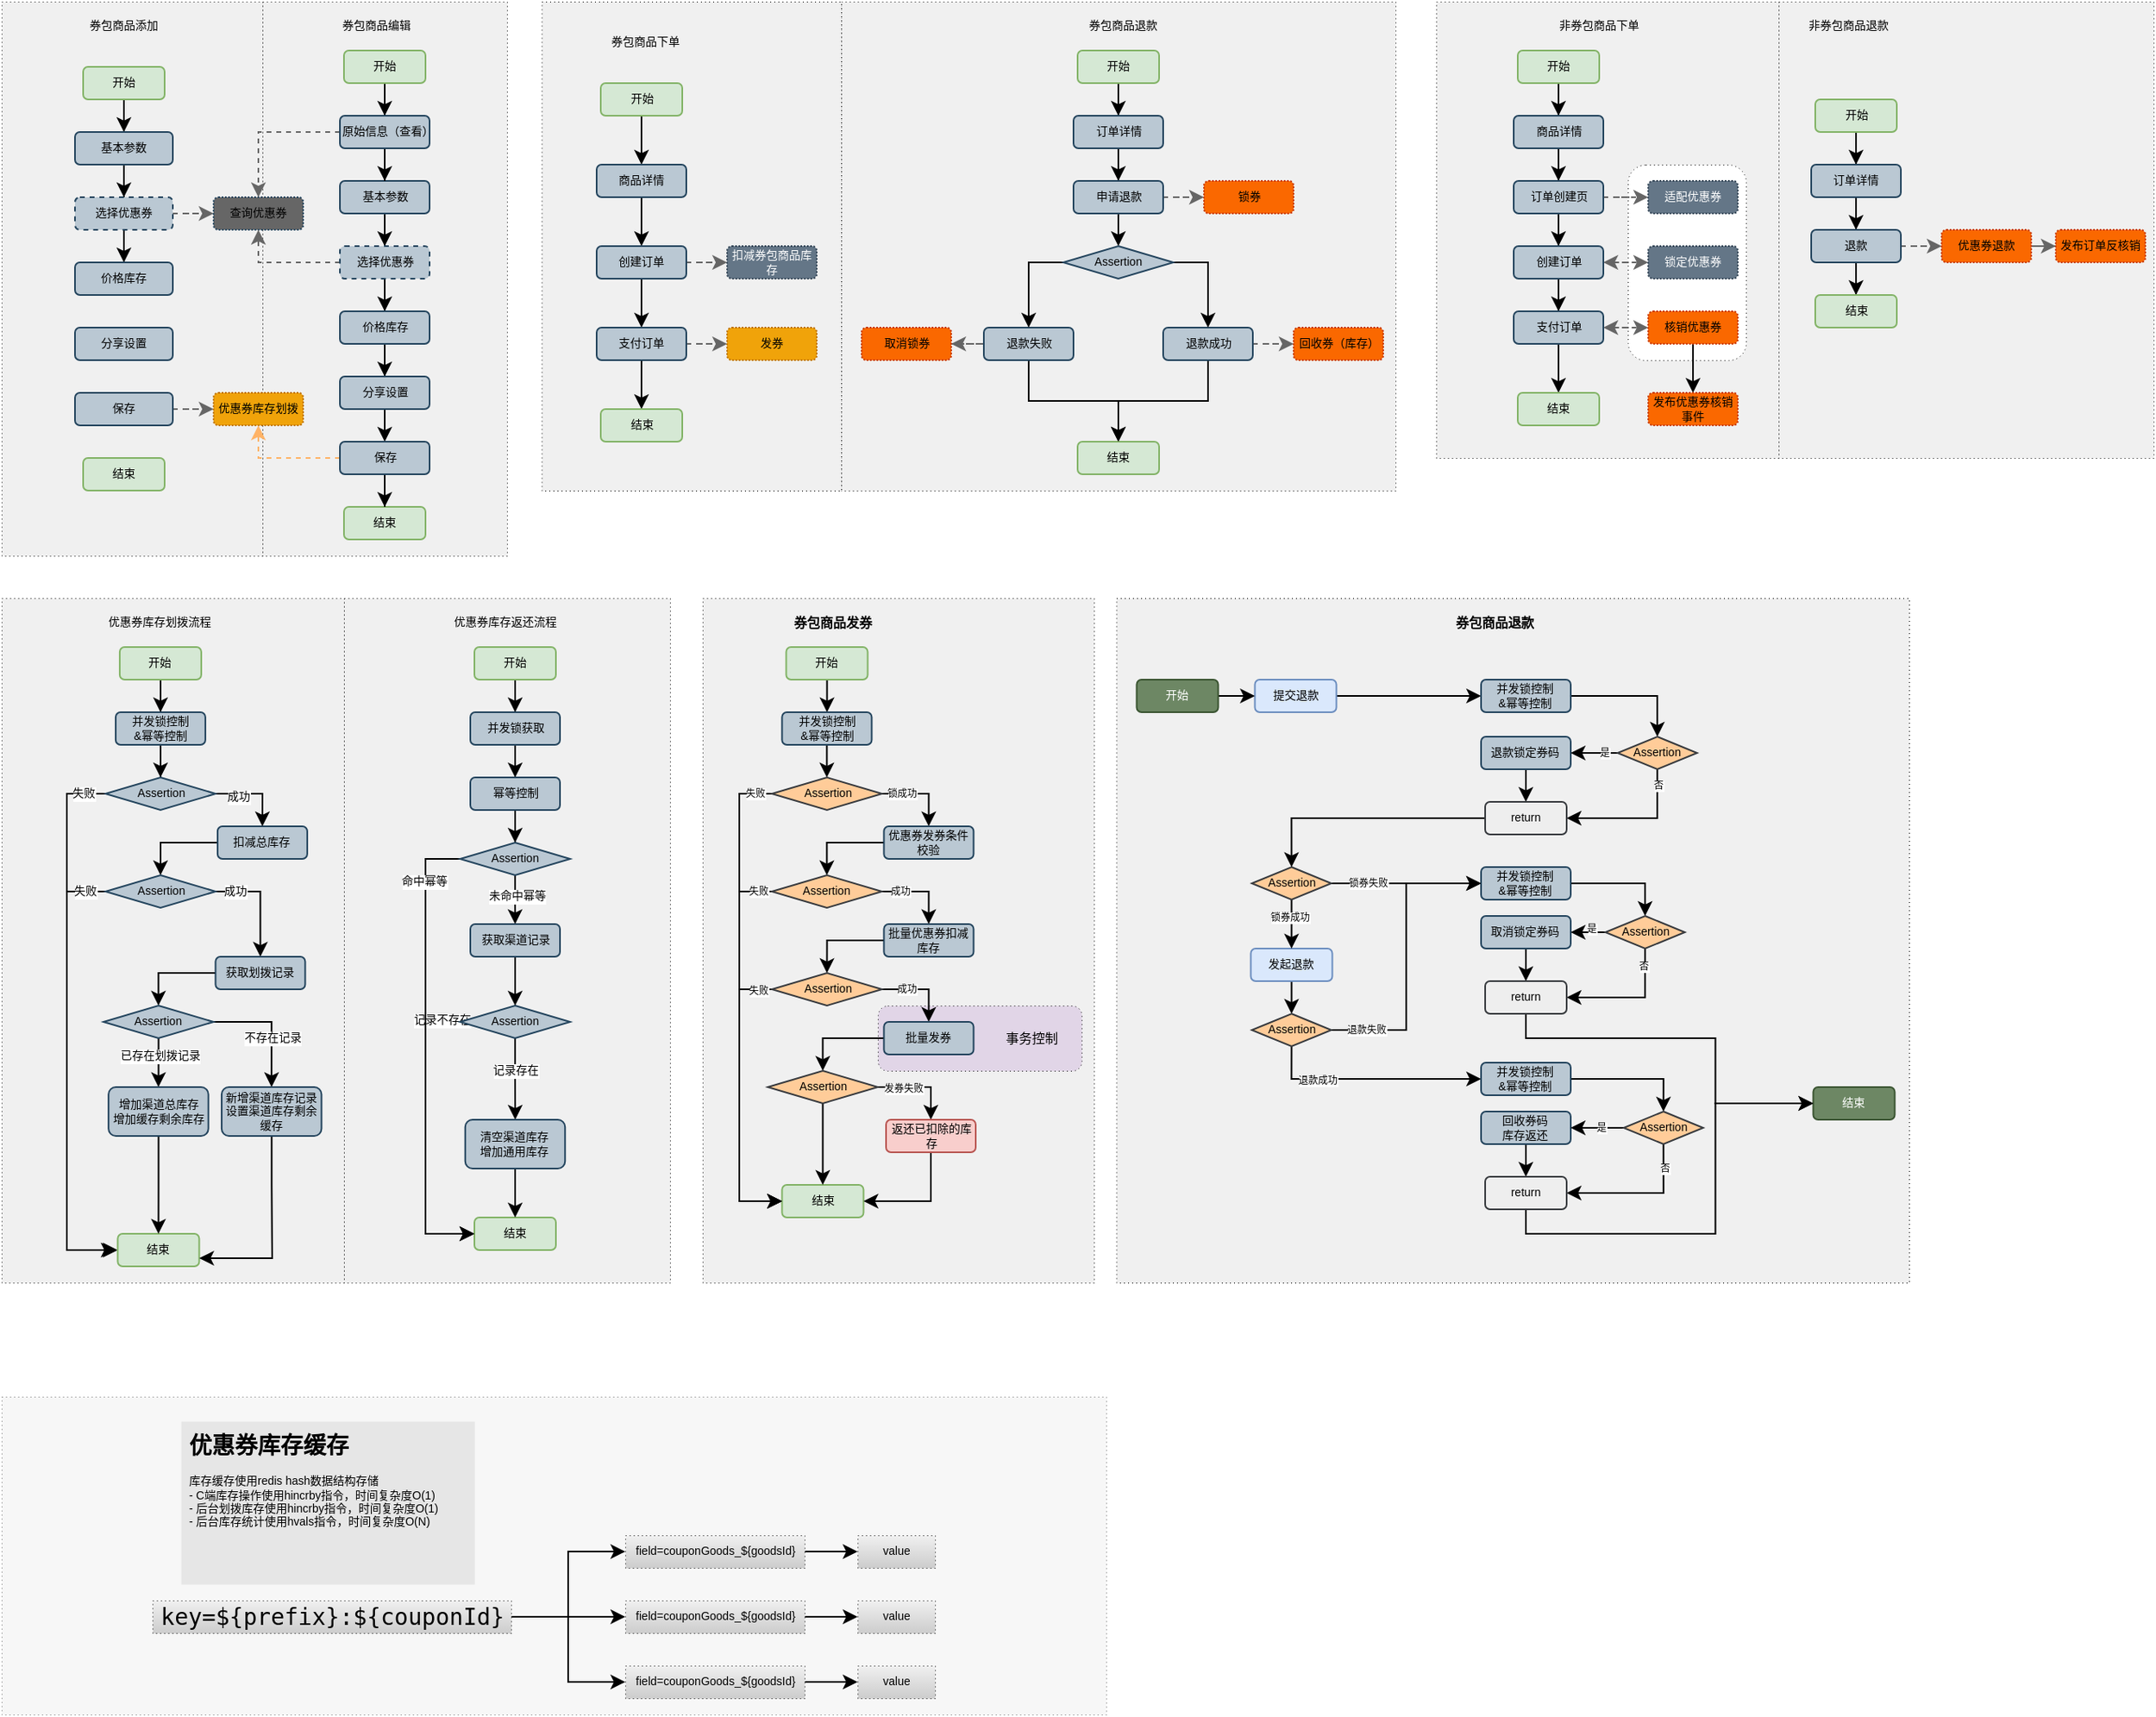 <mxfile version="19.0.3" type="device"><diagram id="C5RBs43oDa-KdzZeNtuy" name="Page-1"><mxGraphModel dx="757" dy="544" grid="1" gridSize="10" guides="1" tooltips="1" connect="1" arrows="1" fold="1" page="1" pageScale="1" pageWidth="827" pageHeight="1169" math="0" shadow="0"><root><mxCell id="WIyWlLk6GJQsqaUBKTNV-0"/><mxCell id="WIyWlLk6GJQsqaUBKTNV-1" parent="WIyWlLk6GJQsqaUBKTNV-0"/><mxCell id="mKxDcWMUlkVQcLkA5wHl-188" value="" style="rounded=0;whiteSpace=wrap;html=1;shadow=0;glass=0;dashed=1;dashPattern=1 4;fontSize=7;strokeWidth=0.5;gradientDirection=south;fillColor=#F7F7F7;fontColor=#333333;strokeColor=#666666;" vertex="1" parent="WIyWlLk6GJQsqaUBKTNV-1"><mxGeometry x="30.0" y="900" width="677.54" height="195" as="geometry"/></mxCell><mxCell id="mKxDcWMUlkVQcLkA5wHl-186" value="" style="rounded=0;whiteSpace=wrap;html=1;shadow=0;glass=0;dashed=1;dashPattern=1 4;fontSize=7;strokeWidth=0.5;gradientDirection=south;fillColor=#F0F0F0;" vertex="1" parent="WIyWlLk6GJQsqaUBKTNV-1"><mxGeometry x="713.75" y="410" width="486.25" height="420" as="geometry"/></mxCell><mxCell id="mKxDcWMUlkVQcLkA5wHl-101" value="" style="rounded=0;whiteSpace=wrap;html=1;shadow=0;glass=0;dashed=1;dashPattern=1 4;fontSize=7;strokeWidth=0.5;gradientDirection=south;fillColor=#F0F0F0;" vertex="1" parent="WIyWlLk6GJQsqaUBKTNV-1"><mxGeometry x="460" y="410" width="240" height="420" as="geometry"/></mxCell><mxCell id="mKxDcWMUlkVQcLkA5wHl-99" value="" style="rounded=1;whiteSpace=wrap;html=1;fontSize=6;dashed=1;dashPattern=1 4;strokeWidth=0.5;fillColor=#E1D5E7;" vertex="1" parent="WIyWlLk6GJQsqaUBKTNV-1"><mxGeometry x="567.46" y="660" width="125" height="40" as="geometry"/></mxCell><mxCell id="QbeihWjPuztWQ_AeZ5Cv-376" value="" style="rounded=0;whiteSpace=wrap;html=1;shadow=0;glass=0;dashed=1;dashPattern=1 4;fontSize=7;strokeWidth=0.5;gradientDirection=south;fillColor=#F0F0F0;" parent="WIyWlLk6GJQsqaUBKTNV-1" vertex="1"><mxGeometry x="240" y="410" width="200" height="420" as="geometry"/></mxCell><mxCell id="QbeihWjPuztWQ_AeZ5Cv-362" value="" style="rounded=0;whiteSpace=wrap;html=1;shadow=0;glass=0;dashed=1;dashPattern=1 4;fontSize=7;strokeWidth=0.5;gradientDirection=south;fillColor=#F0F0F0;" parent="WIyWlLk6GJQsqaUBKTNV-1" vertex="1"><mxGeometry x="30" y="410" width="210" height="420" as="geometry"/></mxCell><mxCell id="QbeihWjPuztWQ_AeZ5Cv-216" value="" style="rounded=0;whiteSpace=wrap;html=1;shadow=0;glass=0;dashed=1;dashPattern=1 4;fontSize=7;strokeWidth=0.5;gradientDirection=south;fillColor=#F0F0F0;" parent="WIyWlLk6GJQsqaUBKTNV-1" vertex="1"><mxGeometry x="1120" y="44" width="230" height="280" as="geometry"/></mxCell><mxCell id="QbeihWjPuztWQ_AeZ5Cv-214" value="" style="rounded=0;whiteSpace=wrap;html=1;shadow=0;glass=0;dashed=1;dashPattern=1 4;fontSize=7;strokeWidth=0.5;gradientDirection=south;fillColor=#F0F0F0;" parent="WIyWlLk6GJQsqaUBKTNV-1" vertex="1"><mxGeometry x="545" y="44" width="340" height="300" as="geometry"/></mxCell><mxCell id="QbeihWjPuztWQ_AeZ5Cv-212" value="" style="rounded=0;whiteSpace=wrap;html=1;shadow=0;glass=0;dashed=1;dashPattern=1 4;fontSize=7;strokeWidth=0.5;gradientDirection=south;fillColor=#F0F0F0;" parent="WIyWlLk6GJQsqaUBKTNV-1" vertex="1"><mxGeometry x="910" y="44" width="210" height="280" as="geometry"/></mxCell><mxCell id="QbeihWjPuztWQ_AeZ5Cv-210" value="" style="rounded=0;whiteSpace=wrap;html=1;shadow=0;glass=0;dashed=1;dashPattern=1 4;fontSize=7;strokeWidth=0.5;gradientDirection=south;fillColor=#F0F0F0;" parent="WIyWlLk6GJQsqaUBKTNV-1" vertex="1"><mxGeometry x="361.25" y="44" width="183.75" height="300" as="geometry"/></mxCell><mxCell id="QbeihWjPuztWQ_AeZ5Cv-207" value="" style="rounded=0;whiteSpace=wrap;html=1;shadow=0;glass=0;dashed=1;dashPattern=1 4;fontSize=7;strokeWidth=0.5;gradientDirection=south;fillColor=#F0F0F0;" parent="WIyWlLk6GJQsqaUBKTNV-1" vertex="1"><mxGeometry x="190" y="44" width="150" height="340" as="geometry"/></mxCell><mxCell id="QbeihWjPuztWQ_AeZ5Cv-206" value="" style="rounded=0;whiteSpace=wrap;html=1;shadow=0;glass=0;dashed=1;dashPattern=1 4;fontSize=7;strokeWidth=0.5;gradientDirection=south;fillColor=#F0F0F0;" parent="WIyWlLk6GJQsqaUBKTNV-1" vertex="1"><mxGeometry x="30" y="44" width="160" height="340" as="geometry"/></mxCell><mxCell id="QbeihWjPuztWQ_AeZ5Cv-178" value="" style="rounded=1;whiteSpace=wrap;html=1;shadow=0;glass=0;fontSize=7;gradientDirection=south;strokeWidth=0.5;dashed=1;dashPattern=1 4;" parent="WIyWlLk6GJQsqaUBKTNV-1" vertex="1"><mxGeometry x="1027.5" y="144" width="72.5" height="120" as="geometry"/></mxCell><mxCell id="QbeihWjPuztWQ_AeZ5Cv-38" value="" style="edgeStyle=orthogonalEdgeStyle;rounded=0;orthogonalLoop=1;jettySize=auto;html=1;fontSize=7;" parent="WIyWlLk6GJQsqaUBKTNV-1" source="QbeihWjPuztWQ_AeZ5Cv-32" target="QbeihWjPuztWQ_AeZ5Cv-37" edge="1"><mxGeometry relative="1" as="geometry"/></mxCell><mxCell id="QbeihWjPuztWQ_AeZ5Cv-32" value="开始" style="rounded=1;whiteSpace=wrap;html=1;shadow=0;glass=0;fontSize=7;fillColor=#d5e8d4;gradientDirection=south;strokeColor=#82b366;" parent="WIyWlLk6GJQsqaUBKTNV-1" vertex="1"><mxGeometry x="80" y="84" width="50" height="20" as="geometry"/></mxCell><mxCell id="QbeihWjPuztWQ_AeZ5Cv-33" value="结束" style="rounded=1;whiteSpace=wrap;html=1;shadow=0;glass=0;fontSize=7;fillColor=#d5e8d4;gradientDirection=south;strokeColor=#82b366;" parent="WIyWlLk6GJQsqaUBKTNV-1" vertex="1"><mxGeometry x="80" y="324" width="50" height="20" as="geometry"/></mxCell><mxCell id="QbeihWjPuztWQ_AeZ5Cv-44" style="edgeStyle=orthogonalEdgeStyle;rounded=0;orthogonalLoop=1;jettySize=auto;html=1;entryX=0.5;entryY=0;entryDx=0;entryDy=0;fontSize=7;" parent="WIyWlLk6GJQsqaUBKTNV-1" source="QbeihWjPuztWQ_AeZ5Cv-37" target="QbeihWjPuztWQ_AeZ5Cv-43" edge="1"><mxGeometry relative="1" as="geometry"/></mxCell><mxCell id="QbeihWjPuztWQ_AeZ5Cv-37" value="基本参数" style="whiteSpace=wrap;html=1;fontSize=7;fillColor=#bac8d3;strokeColor=#23445d;rounded=1;shadow=0;glass=0;gradientDirection=south;" parent="WIyWlLk6GJQsqaUBKTNV-1" vertex="1"><mxGeometry x="75" y="124" width="60" height="20" as="geometry"/></mxCell><mxCell id="QbeihWjPuztWQ_AeZ5Cv-46" style="edgeStyle=orthogonalEdgeStyle;rounded=0;orthogonalLoop=1;jettySize=auto;html=1;entryX=0.5;entryY=0;entryDx=0;entryDy=0;fontSize=7;" parent="WIyWlLk6GJQsqaUBKTNV-1" source="QbeihWjPuztWQ_AeZ5Cv-43" target="QbeihWjPuztWQ_AeZ5Cv-45" edge="1"><mxGeometry relative="1" as="geometry"/></mxCell><mxCell id="QbeihWjPuztWQ_AeZ5Cv-53" style="edgeStyle=orthogonalEdgeStyle;rounded=0;orthogonalLoop=1;jettySize=auto;html=1;entryX=0;entryY=0.5;entryDx=0;entryDy=0;fontSize=7;dashed=1;strokeColor=#666666;" parent="WIyWlLk6GJQsqaUBKTNV-1" source="QbeihWjPuztWQ_AeZ5Cv-43" target="QbeihWjPuztWQ_AeZ5Cv-52" edge="1"><mxGeometry relative="1" as="geometry"/></mxCell><mxCell id="QbeihWjPuztWQ_AeZ5Cv-43" value="选择优惠券" style="whiteSpace=wrap;html=1;fontSize=7;fillColor=#bac8d3;strokeColor=#23445d;rounded=1;shadow=0;glass=0;gradientDirection=south;dashed=1;" parent="WIyWlLk6GJQsqaUBKTNV-1" vertex="1"><mxGeometry x="75" y="164" width="60" height="20" as="geometry"/></mxCell><mxCell id="QbeihWjPuztWQ_AeZ5Cv-45" value="价格库存" style="whiteSpace=wrap;html=1;fontSize=7;fillColor=#bac8d3;strokeColor=#23445d;rounded=1;shadow=0;glass=0;gradientDirection=south;" parent="WIyWlLk6GJQsqaUBKTNV-1" vertex="1"><mxGeometry x="75" y="204" width="60" height="20" as="geometry"/></mxCell><mxCell id="QbeihWjPuztWQ_AeZ5Cv-47" value="分享设置" style="whiteSpace=wrap;html=1;fontSize=7;fillColor=#bac8d3;strokeColor=#23445d;rounded=1;shadow=0;glass=0;gradientDirection=south;" parent="WIyWlLk6GJQsqaUBKTNV-1" vertex="1"><mxGeometry x="75" y="244" width="60" height="20" as="geometry"/></mxCell><mxCell id="QbeihWjPuztWQ_AeZ5Cv-52" value="查询优惠券" style="whiteSpace=wrap;html=1;fontSize=7;fillColor=#666666;strokeColor=#23445d;rounded=1;shadow=0;glass=0;gradientDirection=south;dashed=1;dashPattern=1 1;" parent="WIyWlLk6GJQsqaUBKTNV-1" vertex="1"><mxGeometry x="160" y="164" width="55" height="20" as="geometry"/></mxCell><mxCell id="QbeihWjPuztWQ_AeZ5Cv-56" style="edgeStyle=orthogonalEdgeStyle;rounded=0;orthogonalLoop=1;jettySize=auto;html=1;entryX=0.5;entryY=0;entryDx=0;entryDy=0;fontSize=7;strokeColor=#000000;" parent="WIyWlLk6GJQsqaUBKTNV-1" source="QbeihWjPuztWQ_AeZ5Cv-54" target="QbeihWjPuztWQ_AeZ5Cv-55" edge="1"><mxGeometry relative="1" as="geometry"/></mxCell><mxCell id="QbeihWjPuztWQ_AeZ5Cv-54" value="开始" style="rounded=1;whiteSpace=wrap;html=1;shadow=0;glass=0;fontSize=7;fillColor=#d5e8d4;gradientDirection=south;strokeColor=#82b366;" parent="WIyWlLk6GJQsqaUBKTNV-1" vertex="1"><mxGeometry x="397.5" y="94" width="50" height="20" as="geometry"/></mxCell><mxCell id="QbeihWjPuztWQ_AeZ5Cv-58" style="edgeStyle=orthogonalEdgeStyle;rounded=0;orthogonalLoop=1;jettySize=auto;html=1;entryX=0.5;entryY=0;entryDx=0;entryDy=0;fontSize=7;strokeColor=#000000;" parent="WIyWlLk6GJQsqaUBKTNV-1" source="QbeihWjPuztWQ_AeZ5Cv-55" target="QbeihWjPuztWQ_AeZ5Cv-57" edge="1"><mxGeometry relative="1" as="geometry"/></mxCell><mxCell id="QbeihWjPuztWQ_AeZ5Cv-55" value="商品详情" style="whiteSpace=wrap;html=1;fontSize=7;fillColor=#bac8d3;strokeColor=#23445d;rounded=1;shadow=0;glass=0;gradientDirection=south;" parent="WIyWlLk6GJQsqaUBKTNV-1" vertex="1"><mxGeometry x="395" y="144" width="55" height="20" as="geometry"/></mxCell><mxCell id="QbeihWjPuztWQ_AeZ5Cv-123" style="edgeStyle=orthogonalEdgeStyle;rounded=0;orthogonalLoop=1;jettySize=auto;html=1;entryX=0.5;entryY=0;entryDx=0;entryDy=0;fontSize=7;strokeColor=#000000;" parent="WIyWlLk6GJQsqaUBKTNV-1" source="QbeihWjPuztWQ_AeZ5Cv-57" target="QbeihWjPuztWQ_AeZ5Cv-122" edge="1"><mxGeometry relative="1" as="geometry"/></mxCell><mxCell id="QbeihWjPuztWQ_AeZ5Cv-127" style="edgeStyle=orthogonalEdgeStyle;rounded=0;orthogonalLoop=1;jettySize=auto;html=1;entryX=0;entryY=0.5;entryDx=0;entryDy=0;fontSize=7;strokeColor=#666666;dashed=1;" parent="WIyWlLk6GJQsqaUBKTNV-1" source="QbeihWjPuztWQ_AeZ5Cv-57" target="QbeihWjPuztWQ_AeZ5Cv-126" edge="1"><mxGeometry relative="1" as="geometry"/></mxCell><mxCell id="QbeihWjPuztWQ_AeZ5Cv-57" value="创建订单" style="whiteSpace=wrap;html=1;fontSize=7;fillColor=#bac8d3;strokeColor=#23445d;rounded=1;shadow=0;glass=0;gradientDirection=south;" parent="WIyWlLk6GJQsqaUBKTNV-1" vertex="1"><mxGeometry x="395" y="194" width="55" height="20" as="geometry"/></mxCell><mxCell id="QbeihWjPuztWQ_AeZ5Cv-74" style="edgeStyle=orthogonalEdgeStyle;rounded=0;orthogonalLoop=1;jettySize=auto;html=1;entryX=0.5;entryY=0;entryDx=0;entryDy=0;fontSize=7;strokeColor=default;" parent="WIyWlLk6GJQsqaUBKTNV-1" source="QbeihWjPuztWQ_AeZ5Cv-60" target="QbeihWjPuztWQ_AeZ5Cv-73" edge="1"><mxGeometry relative="1" as="geometry"/></mxCell><mxCell id="QbeihWjPuztWQ_AeZ5Cv-60" value="开始" style="rounded=1;whiteSpace=wrap;html=1;shadow=0;glass=0;fontSize=7;fillColor=#d5e8d4;gradientDirection=south;strokeColor=#82b366;" parent="WIyWlLk6GJQsqaUBKTNV-1" vertex="1"><mxGeometry x="240" y="74" width="50" height="20" as="geometry"/></mxCell><mxCell id="QbeihWjPuztWQ_AeZ5Cv-61" value="结束" style="rounded=1;whiteSpace=wrap;html=1;shadow=0;glass=0;fontSize=7;fillColor=#d5e8d4;gradientDirection=south;strokeColor=#82b366;" parent="WIyWlLk6GJQsqaUBKTNV-1" vertex="1"><mxGeometry x="240" y="354" width="50" height="20" as="geometry"/></mxCell><mxCell id="QbeihWjPuztWQ_AeZ5Cv-62" style="edgeStyle=orthogonalEdgeStyle;rounded=0;orthogonalLoop=1;jettySize=auto;html=1;entryX=0.5;entryY=0;entryDx=0;entryDy=0;fontSize=7;" parent="WIyWlLk6GJQsqaUBKTNV-1" source="QbeihWjPuztWQ_AeZ5Cv-63" target="QbeihWjPuztWQ_AeZ5Cv-66" edge="1"><mxGeometry relative="1" as="geometry"/></mxCell><mxCell id="QbeihWjPuztWQ_AeZ5Cv-63" value="基本参数" style="whiteSpace=wrap;html=1;fontSize=7;fillColor=#bac8d3;strokeColor=#23445d;rounded=1;shadow=0;glass=0;gradientDirection=south;" parent="WIyWlLk6GJQsqaUBKTNV-1" vertex="1"><mxGeometry x="237.5" y="154" width="55" height="20" as="geometry"/></mxCell><mxCell id="QbeihWjPuztWQ_AeZ5Cv-72" style="edgeStyle=orthogonalEdgeStyle;rounded=0;orthogonalLoop=1;jettySize=auto;html=1;entryX=0.5;entryY=0;entryDx=0;entryDy=0;fontSize=7;strokeColor=#666666;dashed=1;exitX=0;exitY=0.5;exitDx=0;exitDy=0;" parent="WIyWlLk6GJQsqaUBKTNV-1" source="QbeihWjPuztWQ_AeZ5Cv-73" target="QbeihWjPuztWQ_AeZ5Cv-52" edge="1"><mxGeometry relative="1" as="geometry"/></mxCell><mxCell id="QbeihWjPuztWQ_AeZ5Cv-76" style="edgeStyle=orthogonalEdgeStyle;rounded=0;orthogonalLoop=1;jettySize=auto;html=1;entryX=0.5;entryY=1;entryDx=0;entryDy=0;fontSize=7;strokeColor=#666666;dashed=1;" parent="WIyWlLk6GJQsqaUBKTNV-1" source="QbeihWjPuztWQ_AeZ5Cv-66" target="QbeihWjPuztWQ_AeZ5Cv-52" edge="1"><mxGeometry relative="1" as="geometry"/></mxCell><mxCell id="QbeihWjPuztWQ_AeZ5Cv-77" style="edgeStyle=orthogonalEdgeStyle;rounded=0;orthogonalLoop=1;jettySize=auto;html=1;entryX=0.5;entryY=0;entryDx=0;entryDy=0;fontSize=7;strokeColor=default;" parent="WIyWlLk6GJQsqaUBKTNV-1" source="QbeihWjPuztWQ_AeZ5Cv-66" target="QbeihWjPuztWQ_AeZ5Cv-68" edge="1"><mxGeometry relative="1" as="geometry"/></mxCell><mxCell id="QbeihWjPuztWQ_AeZ5Cv-66" value="选择优惠券" style="whiteSpace=wrap;html=1;fontSize=7;fillColor=#bac8d3;strokeColor=#23445d;rounded=1;shadow=0;glass=0;gradientDirection=south;dashed=1;" parent="WIyWlLk6GJQsqaUBKTNV-1" vertex="1"><mxGeometry x="237.5" y="194" width="55" height="20" as="geometry"/></mxCell><mxCell id="QbeihWjPuztWQ_AeZ5Cv-67" style="edgeStyle=orthogonalEdgeStyle;rounded=0;orthogonalLoop=1;jettySize=auto;html=1;entryX=0.5;entryY=0;entryDx=0;entryDy=0;fontSize=7;" parent="WIyWlLk6GJQsqaUBKTNV-1" source="QbeihWjPuztWQ_AeZ5Cv-68" target="QbeihWjPuztWQ_AeZ5Cv-70" edge="1"><mxGeometry relative="1" as="geometry"/></mxCell><mxCell id="QbeihWjPuztWQ_AeZ5Cv-68" value="价格库存" style="whiteSpace=wrap;html=1;fontSize=7;fillColor=#bac8d3;strokeColor=#23445d;rounded=1;shadow=0;glass=0;gradientDirection=south;" parent="WIyWlLk6GJQsqaUBKTNV-1" vertex="1"><mxGeometry x="237.5" y="234" width="55" height="20" as="geometry"/></mxCell><mxCell id="QbeihWjPuztWQ_AeZ5Cv-69" style="edgeStyle=orthogonalEdgeStyle;rounded=0;orthogonalLoop=1;jettySize=auto;html=1;fontSize=7;" parent="WIyWlLk6GJQsqaUBKTNV-1" source="QbeihWjPuztWQ_AeZ5Cv-70" target="QbeihWjPuztWQ_AeZ5Cv-135" edge="1"><mxGeometry relative="1" as="geometry"><Array as="points"><mxPoint x="265" y="314"/><mxPoint x="264" y="314"/></Array></mxGeometry></mxCell><mxCell id="QbeihWjPuztWQ_AeZ5Cv-70" value="分享设置" style="whiteSpace=wrap;html=1;fontSize=7;fillColor=#bac8d3;strokeColor=#23445d;rounded=1;shadow=0;glass=0;gradientDirection=south;" parent="WIyWlLk6GJQsqaUBKTNV-1" vertex="1"><mxGeometry x="237.5" y="274" width="55" height="20" as="geometry"/></mxCell><mxCell id="QbeihWjPuztWQ_AeZ5Cv-75" style="edgeStyle=orthogonalEdgeStyle;rounded=0;orthogonalLoop=1;jettySize=auto;html=1;entryX=0.5;entryY=0;entryDx=0;entryDy=0;fontSize=7;strokeColor=default;" parent="WIyWlLk6GJQsqaUBKTNV-1" source="QbeihWjPuztWQ_AeZ5Cv-73" target="QbeihWjPuztWQ_AeZ5Cv-63" edge="1"><mxGeometry relative="1" as="geometry"/></mxCell><mxCell id="QbeihWjPuztWQ_AeZ5Cv-73" value="原始信息（查看）" style="whiteSpace=wrap;html=1;fontSize=7;fillColor=#bac8d3;strokeColor=#23445d;rounded=1;shadow=0;glass=0;gradientDirection=south;" parent="WIyWlLk6GJQsqaUBKTNV-1" vertex="1"><mxGeometry x="237.5" y="114" width="55" height="20" as="geometry"/></mxCell><mxCell id="QbeihWjPuztWQ_AeZ5Cv-125" style="edgeStyle=orthogonalEdgeStyle;rounded=0;orthogonalLoop=1;jettySize=auto;html=1;fontSize=7;strokeColor=#000000;" parent="WIyWlLk6GJQsqaUBKTNV-1" source="QbeihWjPuztWQ_AeZ5Cv-122" target="QbeihWjPuztWQ_AeZ5Cv-124" edge="1"><mxGeometry relative="1" as="geometry"/></mxCell><mxCell id="QbeihWjPuztWQ_AeZ5Cv-129" style="edgeStyle=orthogonalEdgeStyle;rounded=0;orthogonalLoop=1;jettySize=auto;html=1;fontSize=7;strokeColor=#666666;dashed=1;" parent="WIyWlLk6GJQsqaUBKTNV-1" source="QbeihWjPuztWQ_AeZ5Cv-122" target="QbeihWjPuztWQ_AeZ5Cv-128" edge="1"><mxGeometry relative="1" as="geometry"/></mxCell><mxCell id="QbeihWjPuztWQ_AeZ5Cv-122" value="支付订单" style="whiteSpace=wrap;html=1;fontSize=7;fillColor=#bac8d3;strokeColor=#23445d;rounded=1;shadow=0;glass=0;gradientDirection=south;" parent="WIyWlLk6GJQsqaUBKTNV-1" vertex="1"><mxGeometry x="395" y="244" width="55" height="20" as="geometry"/></mxCell><mxCell id="QbeihWjPuztWQ_AeZ5Cv-124" value="结束" style="rounded=1;whiteSpace=wrap;html=1;shadow=0;glass=0;fontSize=7;fillColor=#d5e8d4;gradientDirection=south;strokeColor=#82b366;" parent="WIyWlLk6GJQsqaUBKTNV-1" vertex="1"><mxGeometry x="397.5" y="294" width="50" height="20" as="geometry"/></mxCell><mxCell id="QbeihWjPuztWQ_AeZ5Cv-126" value="扣减券包商品库存" style="whiteSpace=wrap;html=1;fontSize=7;fillColor=#647687;strokeColor=#314354;rounded=1;shadow=0;glass=0;gradientDirection=south;dashed=1;dashPattern=1 1;fontColor=#ffffff;" parent="WIyWlLk6GJQsqaUBKTNV-1" vertex="1"><mxGeometry x="475" y="194" width="55" height="20" as="geometry"/></mxCell><mxCell id="QbeihWjPuztWQ_AeZ5Cv-128" value="发券" style="whiteSpace=wrap;html=1;fontSize=7;fillColor=#f0a30a;strokeColor=#BD7000;rounded=1;shadow=0;glass=0;gradientDirection=south;dashed=1;dashPattern=1 1;fontColor=#000000;" parent="WIyWlLk6GJQsqaUBKTNV-1" vertex="1"><mxGeometry x="475" y="244" width="55" height="20" as="geometry"/></mxCell><mxCell id="QbeihWjPuztWQ_AeZ5Cv-139" style="edgeStyle=orthogonalEdgeStyle;rounded=0;orthogonalLoop=1;jettySize=auto;html=1;entryX=0.5;entryY=0;entryDx=0;entryDy=0;fontSize=7;strokeColor=#000000;" parent="WIyWlLk6GJQsqaUBKTNV-1" source="QbeihWjPuztWQ_AeZ5Cv-131" target="QbeihWjPuztWQ_AeZ5Cv-138" edge="1"><mxGeometry relative="1" as="geometry"/></mxCell><mxCell id="QbeihWjPuztWQ_AeZ5Cv-131" value="开始" style="rounded=1;whiteSpace=wrap;html=1;shadow=0;glass=0;fontSize=7;fillColor=#d5e8d4;gradientDirection=south;strokeColor=#82b366;" parent="WIyWlLk6GJQsqaUBKTNV-1" vertex="1"><mxGeometry x="960" y="74" width="50" height="20" as="geometry"/></mxCell><mxCell id="QbeihWjPuztWQ_AeZ5Cv-134" style="edgeStyle=orthogonalEdgeStyle;rounded=0;orthogonalLoop=1;jettySize=auto;html=1;entryX=0;entryY=0.5;entryDx=0;entryDy=0;fontSize=7;strokeColor=#666666;dashed=1;" parent="WIyWlLk6GJQsqaUBKTNV-1" source="QbeihWjPuztWQ_AeZ5Cv-132" target="QbeihWjPuztWQ_AeZ5Cv-133" edge="1"><mxGeometry relative="1" as="geometry"/></mxCell><mxCell id="QbeihWjPuztWQ_AeZ5Cv-132" value="保存" style="whiteSpace=wrap;html=1;fontSize=7;fillColor=#bac8d3;strokeColor=#23445d;rounded=1;shadow=0;glass=0;gradientDirection=south;" parent="WIyWlLk6GJQsqaUBKTNV-1" vertex="1"><mxGeometry x="75" y="284" width="60" height="20" as="geometry"/></mxCell><mxCell id="QbeihWjPuztWQ_AeZ5Cv-133" value="优惠券库存划拨" style="whiteSpace=wrap;html=1;fontSize=7;fillColor=#f0a30a;strokeColor=#BD7000;rounded=1;shadow=0;glass=0;gradientDirection=south;dashed=1;dashPattern=1 1;fontColor=#000000;" parent="WIyWlLk6GJQsqaUBKTNV-1" vertex="1"><mxGeometry x="160" y="284" width="55" height="20" as="geometry"/></mxCell><mxCell id="QbeihWjPuztWQ_AeZ5Cv-136" style="edgeStyle=orthogonalEdgeStyle;rounded=0;orthogonalLoop=1;jettySize=auto;html=1;entryX=0.5;entryY=0;entryDx=0;entryDy=0;fontSize=7;strokeColor=#000000;" parent="WIyWlLk6GJQsqaUBKTNV-1" source="QbeihWjPuztWQ_AeZ5Cv-135" target="QbeihWjPuztWQ_AeZ5Cv-61" edge="1"><mxGeometry relative="1" as="geometry"/></mxCell><mxCell id="QbeihWjPuztWQ_AeZ5Cv-137" style="edgeStyle=orthogonalEdgeStyle;rounded=0;orthogonalLoop=1;jettySize=auto;html=1;entryX=0.5;entryY=1;entryDx=0;entryDy=0;fontSize=7;strokeColor=#FFB366;dashed=1;" parent="WIyWlLk6GJQsqaUBKTNV-1" source="QbeihWjPuztWQ_AeZ5Cv-135" target="QbeihWjPuztWQ_AeZ5Cv-133" edge="1"><mxGeometry relative="1" as="geometry"/></mxCell><mxCell id="QbeihWjPuztWQ_AeZ5Cv-135" value="保存" style="whiteSpace=wrap;html=1;fontSize=7;fillColor=#bac8d3;strokeColor=#23445d;rounded=1;shadow=0;glass=0;gradientDirection=south;" parent="WIyWlLk6GJQsqaUBKTNV-1" vertex="1"><mxGeometry x="237.5" y="314" width="55" height="20" as="geometry"/></mxCell><mxCell id="QbeihWjPuztWQ_AeZ5Cv-144" style="edgeStyle=orthogonalEdgeStyle;rounded=0;orthogonalLoop=1;jettySize=auto;html=1;entryX=0.5;entryY=0;entryDx=0;entryDy=0;fontSize=7;strokeColor=#000000;" parent="WIyWlLk6GJQsqaUBKTNV-1" source="QbeihWjPuztWQ_AeZ5Cv-138" target="QbeihWjPuztWQ_AeZ5Cv-140" edge="1"><mxGeometry relative="1" as="geometry"/></mxCell><mxCell id="QbeihWjPuztWQ_AeZ5Cv-138" value="商品详情" style="whiteSpace=wrap;html=1;fontSize=7;fillColor=#bac8d3;strokeColor=#23445d;rounded=1;shadow=0;glass=0;gradientDirection=south;" parent="WIyWlLk6GJQsqaUBKTNV-1" vertex="1"><mxGeometry x="957.5" y="114" width="55" height="20" as="geometry"/></mxCell><mxCell id="QbeihWjPuztWQ_AeZ5Cv-145" style="edgeStyle=orthogonalEdgeStyle;rounded=0;orthogonalLoop=1;jettySize=auto;html=1;entryX=0.5;entryY=0;entryDx=0;entryDy=0;fontSize=7;strokeColor=#000000;" parent="WIyWlLk6GJQsqaUBKTNV-1" source="QbeihWjPuztWQ_AeZ5Cv-140" target="QbeihWjPuztWQ_AeZ5Cv-141" edge="1"><mxGeometry relative="1" as="geometry"/></mxCell><mxCell id="QbeihWjPuztWQ_AeZ5Cv-149" style="edgeStyle=orthogonalEdgeStyle;rounded=0;orthogonalLoop=1;jettySize=auto;html=1;entryX=0;entryY=0.5;entryDx=0;entryDy=0;fontSize=7;strokeColor=#666666;dashed=1;" parent="WIyWlLk6GJQsqaUBKTNV-1" source="QbeihWjPuztWQ_AeZ5Cv-140" target="QbeihWjPuztWQ_AeZ5Cv-148" edge="1"><mxGeometry relative="1" as="geometry"/></mxCell><mxCell id="QbeihWjPuztWQ_AeZ5Cv-140" value="订单创建页" style="whiteSpace=wrap;html=1;fontSize=7;fillColor=#bac8d3;strokeColor=#23445d;rounded=1;shadow=0;glass=0;gradientDirection=south;" parent="WIyWlLk6GJQsqaUBKTNV-1" vertex="1"><mxGeometry x="957.5" y="154" width="55" height="20" as="geometry"/></mxCell><mxCell id="QbeihWjPuztWQ_AeZ5Cv-146" style="edgeStyle=orthogonalEdgeStyle;rounded=0;orthogonalLoop=1;jettySize=auto;html=1;entryX=0.5;entryY=0;entryDx=0;entryDy=0;fontSize=7;strokeColor=#000000;" parent="WIyWlLk6GJQsqaUBKTNV-1" source="QbeihWjPuztWQ_AeZ5Cv-141" target="QbeihWjPuztWQ_AeZ5Cv-142" edge="1"><mxGeometry relative="1" as="geometry"/></mxCell><mxCell id="QbeihWjPuztWQ_AeZ5Cv-151" style="edgeStyle=orthogonalEdgeStyle;rounded=0;orthogonalLoop=1;jettySize=auto;html=1;entryX=0;entryY=0.5;entryDx=0;entryDy=0;fontSize=7;strokeColor=#666666;dashed=1;startArrow=classic;startFill=1;" parent="WIyWlLk6GJQsqaUBKTNV-1" source="QbeihWjPuztWQ_AeZ5Cv-141" target="QbeihWjPuztWQ_AeZ5Cv-150" edge="1"><mxGeometry relative="1" as="geometry"/></mxCell><mxCell id="QbeihWjPuztWQ_AeZ5Cv-141" value="创建订单" style="whiteSpace=wrap;html=1;fontSize=7;fillColor=#bac8d3;strokeColor=#23445d;rounded=1;shadow=0;glass=0;gradientDirection=south;" parent="WIyWlLk6GJQsqaUBKTNV-1" vertex="1"><mxGeometry x="957.5" y="194" width="55" height="20" as="geometry"/></mxCell><mxCell id="QbeihWjPuztWQ_AeZ5Cv-147" style="edgeStyle=orthogonalEdgeStyle;rounded=0;orthogonalLoop=1;jettySize=auto;html=1;entryX=0.5;entryY=0;entryDx=0;entryDy=0;fontSize=7;strokeColor=#000000;" parent="WIyWlLk6GJQsqaUBKTNV-1" source="QbeihWjPuztWQ_AeZ5Cv-142" target="QbeihWjPuztWQ_AeZ5Cv-143" edge="1"><mxGeometry relative="1" as="geometry"/></mxCell><mxCell id="QbeihWjPuztWQ_AeZ5Cv-153" style="edgeStyle=orthogonalEdgeStyle;rounded=0;orthogonalLoop=1;jettySize=auto;html=1;entryX=0;entryY=0.5;entryDx=0;entryDy=0;fontSize=7;strokeColor=#666666;dashed=1;startArrow=classic;startFill=1;" parent="WIyWlLk6GJQsqaUBKTNV-1" source="QbeihWjPuztWQ_AeZ5Cv-142" target="QbeihWjPuztWQ_AeZ5Cv-152" edge="1"><mxGeometry relative="1" as="geometry"/></mxCell><mxCell id="QbeihWjPuztWQ_AeZ5Cv-142" value="支付订单" style="whiteSpace=wrap;html=1;fontSize=7;fillColor=#bac8d3;strokeColor=#23445d;rounded=1;shadow=0;glass=0;gradientDirection=south;" parent="WIyWlLk6GJQsqaUBKTNV-1" vertex="1"><mxGeometry x="957.5" y="234" width="55" height="20" as="geometry"/></mxCell><mxCell id="QbeihWjPuztWQ_AeZ5Cv-143" value="结束" style="rounded=1;whiteSpace=wrap;html=1;shadow=0;glass=0;fontSize=7;fillColor=#d5e8d4;gradientDirection=south;strokeColor=#82b366;" parent="WIyWlLk6GJQsqaUBKTNV-1" vertex="1"><mxGeometry x="960" y="284" width="50" height="20" as="geometry"/></mxCell><mxCell id="QbeihWjPuztWQ_AeZ5Cv-148" value="适配优惠券" style="whiteSpace=wrap;html=1;fontSize=7;fillColor=#647687;strokeColor=#314354;rounded=1;shadow=0;glass=0;gradientDirection=south;dashed=1;dashPattern=1 1;fontColor=#ffffff;" parent="WIyWlLk6GJQsqaUBKTNV-1" vertex="1"><mxGeometry x="1040" y="154" width="55" height="20" as="geometry"/></mxCell><mxCell id="QbeihWjPuztWQ_AeZ5Cv-150" value="锁定优惠券" style="whiteSpace=wrap;html=1;fontSize=7;fillColor=#647687;strokeColor=#314354;rounded=1;shadow=0;glass=0;gradientDirection=south;dashed=1;dashPattern=1 1;fontColor=#ffffff;" parent="WIyWlLk6GJQsqaUBKTNV-1" vertex="1"><mxGeometry x="1040" y="194" width="55" height="20" as="geometry"/></mxCell><mxCell id="mKxDcWMUlkVQcLkA5wHl-1" style="edgeStyle=orthogonalEdgeStyle;rounded=0;orthogonalLoop=1;jettySize=auto;html=1;entryX=0.5;entryY=0;entryDx=0;entryDy=0;" edge="1" parent="WIyWlLk6GJQsqaUBKTNV-1" source="QbeihWjPuztWQ_AeZ5Cv-152" target="mKxDcWMUlkVQcLkA5wHl-0"><mxGeometry relative="1" as="geometry"/></mxCell><mxCell id="QbeihWjPuztWQ_AeZ5Cv-152" value="核销优惠券" style="whiteSpace=wrap;html=1;fontSize=7;fillColor=#fa6800;strokeColor=#C73500;rounded=1;shadow=0;glass=0;gradientDirection=south;dashed=1;dashPattern=1 1;fontColor=#000000;" parent="WIyWlLk6GJQsqaUBKTNV-1" vertex="1"><mxGeometry x="1040" y="234" width="55" height="20" as="geometry"/></mxCell><mxCell id="QbeihWjPuztWQ_AeZ5Cv-154" style="edgeStyle=orthogonalEdgeStyle;rounded=0;orthogonalLoop=1;jettySize=auto;html=1;entryX=0.5;entryY=0;entryDx=0;entryDy=0;fontSize=7;strokeColor=#000000;" parent="WIyWlLk6GJQsqaUBKTNV-1" source="QbeihWjPuztWQ_AeZ5Cv-155" target="QbeihWjPuztWQ_AeZ5Cv-157" edge="1"><mxGeometry relative="1" as="geometry"/></mxCell><mxCell id="QbeihWjPuztWQ_AeZ5Cv-155" value="开始" style="rounded=1;whiteSpace=wrap;html=1;shadow=0;glass=0;fontSize=7;fillColor=#d5e8d4;gradientDirection=south;strokeColor=#82b366;" parent="WIyWlLk6GJQsqaUBKTNV-1" vertex="1"><mxGeometry x="1142.5" y="104" width="50" height="20" as="geometry"/></mxCell><mxCell id="QbeihWjPuztWQ_AeZ5Cv-156" style="edgeStyle=orthogonalEdgeStyle;rounded=0;orthogonalLoop=1;jettySize=auto;html=1;entryX=0.5;entryY=0;entryDx=0;entryDy=0;fontSize=7;strokeColor=#000000;" parent="WIyWlLk6GJQsqaUBKTNV-1" source="QbeihWjPuztWQ_AeZ5Cv-157" target="QbeihWjPuztWQ_AeZ5Cv-160" edge="1"><mxGeometry relative="1" as="geometry"/></mxCell><mxCell id="QbeihWjPuztWQ_AeZ5Cv-157" value="订单详情" style="whiteSpace=wrap;html=1;fontSize=7;fillColor=#bac8d3;strokeColor=#23445d;rounded=1;shadow=0;glass=0;gradientDirection=south;" parent="WIyWlLk6GJQsqaUBKTNV-1" vertex="1"><mxGeometry x="1140" y="144" width="55" height="20" as="geometry"/></mxCell><mxCell id="QbeihWjPuztWQ_AeZ5Cv-158" style="edgeStyle=orthogonalEdgeStyle;rounded=0;orthogonalLoop=1;jettySize=auto;html=1;entryX=0.5;entryY=0;entryDx=0;entryDy=0;fontSize=7;strokeColor=#000000;" parent="WIyWlLk6GJQsqaUBKTNV-1" source="QbeihWjPuztWQ_AeZ5Cv-160" target="QbeihWjPuztWQ_AeZ5Cv-167" edge="1"><mxGeometry relative="1" as="geometry"><mxPoint x="1167.5" y="224" as="targetPoint"/></mxGeometry></mxCell><mxCell id="QbeihWjPuztWQ_AeZ5Cv-159" style="edgeStyle=orthogonalEdgeStyle;rounded=0;orthogonalLoop=1;jettySize=auto;html=1;entryX=0;entryY=0.5;entryDx=0;entryDy=0;fontSize=7;strokeColor=#666666;dashed=1;" parent="WIyWlLk6GJQsqaUBKTNV-1" source="QbeihWjPuztWQ_AeZ5Cv-160" target="QbeihWjPuztWQ_AeZ5Cv-168" edge="1"><mxGeometry relative="1" as="geometry"/></mxCell><mxCell id="QbeihWjPuztWQ_AeZ5Cv-160" value="退款" style="whiteSpace=wrap;html=1;fontSize=7;fillColor=#bac8d3;strokeColor=#23445d;rounded=1;shadow=0;glass=0;gradientDirection=south;" parent="WIyWlLk6GJQsqaUBKTNV-1" vertex="1"><mxGeometry x="1140" y="184" width="55" height="20" as="geometry"/></mxCell><mxCell id="QbeihWjPuztWQ_AeZ5Cv-167" value="结束" style="rounded=1;whiteSpace=wrap;html=1;shadow=0;glass=0;fontSize=7;fillColor=#d5e8d4;gradientDirection=south;strokeColor=#82b366;" parent="WIyWlLk6GJQsqaUBKTNV-1" vertex="1"><mxGeometry x="1142.5" y="224" width="50" height="20" as="geometry"/></mxCell><mxCell id="QbeihWjPuztWQ_AeZ5Cv-176" style="edgeStyle=orthogonalEdgeStyle;rounded=0;orthogonalLoop=1;jettySize=auto;html=1;entryX=0;entryY=0.5;entryDx=0;entryDy=0;fontSize=7;strokeColor=#666666;dashed=1;" parent="WIyWlLk6GJQsqaUBKTNV-1" source="QbeihWjPuztWQ_AeZ5Cv-168" target="QbeihWjPuztWQ_AeZ5Cv-175" edge="1"><mxGeometry relative="1" as="geometry"/></mxCell><mxCell id="QbeihWjPuztWQ_AeZ5Cv-168" value="优惠券退款" style="whiteSpace=wrap;html=1;fontSize=7;fillColor=#fa6800;strokeColor=#C73500;rounded=1;shadow=0;glass=0;gradientDirection=south;dashed=1;dashPattern=1 1;fontColor=#000000;" parent="WIyWlLk6GJQsqaUBKTNV-1" vertex="1"><mxGeometry x="1220" y="184" width="55" height="20" as="geometry"/></mxCell><mxCell id="QbeihWjPuztWQ_AeZ5Cv-172" value="券包商品下单" style="text;html=1;strokeColor=none;fillColor=none;align=center;verticalAlign=middle;whiteSpace=wrap;rounded=0;shadow=0;glass=0;dashed=1;dashPattern=1 1;fontSize=7;" parent="WIyWlLk6GJQsqaUBKTNV-1" vertex="1"><mxGeometry x="395" y="54" width="60" height="30" as="geometry"/></mxCell><mxCell id="QbeihWjPuztWQ_AeZ5Cv-173" value="非券包商品下单" style="text;html=1;strokeColor=none;fillColor=none;align=center;verticalAlign=middle;whiteSpace=wrap;rounded=0;shadow=0;glass=0;dashed=1;dashPattern=1 1;fontSize=7;" parent="WIyWlLk6GJQsqaUBKTNV-1" vertex="1"><mxGeometry x="980" y="44" width="60" height="30" as="geometry"/></mxCell><mxCell id="QbeihWjPuztWQ_AeZ5Cv-175" value="发布订单反核销" style="whiteSpace=wrap;html=1;fontSize=7;fillColor=#fa6800;strokeColor=#C73500;rounded=1;shadow=0;glass=0;gradientDirection=south;dashed=1;dashPattern=1 1;fontColor=#000000;" parent="WIyWlLk6GJQsqaUBKTNV-1" vertex="1"><mxGeometry x="1290" y="184" width="55" height="20" as="geometry"/></mxCell><mxCell id="QbeihWjPuztWQ_AeZ5Cv-179" value="非券包商品退款" style="text;html=1;strokeColor=none;fillColor=none;align=center;verticalAlign=middle;whiteSpace=wrap;rounded=0;shadow=0;glass=0;dashed=1;dashPattern=1 1;fontSize=7;" parent="WIyWlLk6GJQsqaUBKTNV-1" vertex="1"><mxGeometry x="1132.5" y="44" width="60" height="30" as="geometry"/></mxCell><mxCell id="QbeihWjPuztWQ_AeZ5Cv-180" value="券包商品编辑" style="text;html=1;strokeColor=none;fillColor=none;align=center;verticalAlign=middle;whiteSpace=wrap;rounded=0;shadow=0;glass=0;dashed=1;dashPattern=1 1;fontSize=7;" parent="WIyWlLk6GJQsqaUBKTNV-1" vertex="1"><mxGeometry x="230" y="44" width="60" height="30" as="geometry"/></mxCell><mxCell id="QbeihWjPuztWQ_AeZ5Cv-181" value="券包商品添加" style="text;html=1;strokeColor=none;fillColor=none;align=center;verticalAlign=middle;whiteSpace=wrap;rounded=0;shadow=0;glass=0;dashed=1;dashPattern=1 1;fontSize=7;" parent="WIyWlLk6GJQsqaUBKTNV-1" vertex="1"><mxGeometry x="75" y="44" width="60" height="30" as="geometry"/></mxCell><mxCell id="QbeihWjPuztWQ_AeZ5Cv-182" style="edgeStyle=orthogonalEdgeStyle;rounded=0;orthogonalLoop=1;jettySize=auto;html=1;entryX=0.5;entryY=0;entryDx=0;entryDy=0;fontSize=7;strokeColor=#000000;" parent="WIyWlLk6GJQsqaUBKTNV-1" source="QbeihWjPuztWQ_AeZ5Cv-183" target="QbeihWjPuztWQ_AeZ5Cv-185" edge="1"><mxGeometry relative="1" as="geometry"/></mxCell><mxCell id="QbeihWjPuztWQ_AeZ5Cv-183" value="开始" style="rounded=1;whiteSpace=wrap;html=1;shadow=0;glass=0;fontSize=7;fillColor=#d5e8d4;gradientDirection=south;strokeColor=#82b366;" parent="WIyWlLk6GJQsqaUBKTNV-1" vertex="1"><mxGeometry x="690" y="74" width="50" height="20" as="geometry"/></mxCell><mxCell id="QbeihWjPuztWQ_AeZ5Cv-184" style="edgeStyle=orthogonalEdgeStyle;rounded=0;orthogonalLoop=1;jettySize=auto;html=1;entryX=0.5;entryY=0;entryDx=0;entryDy=0;fontSize=7;strokeColor=#000000;" parent="WIyWlLk6GJQsqaUBKTNV-1" source="QbeihWjPuztWQ_AeZ5Cv-185" target="QbeihWjPuztWQ_AeZ5Cv-188" edge="1"><mxGeometry relative="1" as="geometry"/></mxCell><mxCell id="QbeihWjPuztWQ_AeZ5Cv-185" value="订单详情" style="whiteSpace=wrap;html=1;fontSize=7;fillColor=#bac8d3;strokeColor=#23445d;rounded=1;shadow=0;glass=0;gradientDirection=south;" parent="WIyWlLk6GJQsqaUBKTNV-1" vertex="1"><mxGeometry x="687.5" y="114" width="55" height="20" as="geometry"/></mxCell><mxCell id="QbeihWjPuztWQ_AeZ5Cv-187" style="edgeStyle=orthogonalEdgeStyle;rounded=0;orthogonalLoop=1;jettySize=auto;html=1;entryX=0;entryY=0.5;entryDx=0;entryDy=0;fontSize=7;strokeColor=#666666;dashed=1;" parent="WIyWlLk6GJQsqaUBKTNV-1" source="QbeihWjPuztWQ_AeZ5Cv-188" target="QbeihWjPuztWQ_AeZ5Cv-193" edge="1"><mxGeometry relative="1" as="geometry"/></mxCell><mxCell id="QbeihWjPuztWQ_AeZ5Cv-197" value="" style="edgeStyle=orthogonalEdgeStyle;rounded=0;orthogonalLoop=1;jettySize=auto;html=1;fontSize=7;startArrow=none;startFill=0;strokeColor=#000000;" parent="WIyWlLk6GJQsqaUBKTNV-1" source="QbeihWjPuztWQ_AeZ5Cv-188" target="QbeihWjPuztWQ_AeZ5Cv-196" edge="1"><mxGeometry relative="1" as="geometry"/></mxCell><mxCell id="QbeihWjPuztWQ_AeZ5Cv-188" value="申请退款" style="whiteSpace=wrap;html=1;fontSize=7;fillColor=#bac8d3;strokeColor=#23445d;rounded=1;shadow=0;glass=0;gradientDirection=south;" parent="WIyWlLk6GJQsqaUBKTNV-1" vertex="1"><mxGeometry x="687.5" y="154" width="55" height="20" as="geometry"/></mxCell><mxCell id="QbeihWjPuztWQ_AeZ5Cv-189" style="edgeStyle=orthogonalEdgeStyle;rounded=0;orthogonalLoop=1;jettySize=auto;html=1;fontSize=7;strokeColor=#000000;exitX=0.5;exitY=1;exitDx=0;exitDy=0;" parent="WIyWlLk6GJQsqaUBKTNV-1" source="QbeihWjPuztWQ_AeZ5Cv-191" target="QbeihWjPuztWQ_AeZ5Cv-192" edge="1"><mxGeometry relative="1" as="geometry"/></mxCell><mxCell id="QbeihWjPuztWQ_AeZ5Cv-190" style="edgeStyle=orthogonalEdgeStyle;rounded=0;orthogonalLoop=1;jettySize=auto;html=1;fontSize=7;strokeColor=#666666;dashed=1;" parent="WIyWlLk6GJQsqaUBKTNV-1" source="QbeihWjPuztWQ_AeZ5Cv-191" target="QbeihWjPuztWQ_AeZ5Cv-194" edge="1"><mxGeometry relative="1" as="geometry"/></mxCell><mxCell id="QbeihWjPuztWQ_AeZ5Cv-191" value="退款成功" style="whiteSpace=wrap;html=1;fontSize=7;fillColor=#bac8d3;strokeColor=#23445d;rounded=1;shadow=0;glass=0;gradientDirection=south;" parent="WIyWlLk6GJQsqaUBKTNV-1" vertex="1"><mxGeometry x="742.5" y="244" width="55" height="20" as="geometry"/></mxCell><mxCell id="QbeihWjPuztWQ_AeZ5Cv-192" value="结束" style="rounded=1;whiteSpace=wrap;html=1;shadow=0;glass=0;fontSize=7;fillColor=#d5e8d4;gradientDirection=south;strokeColor=#82b366;" parent="WIyWlLk6GJQsqaUBKTNV-1" vertex="1"><mxGeometry x="690" y="314" width="50" height="20" as="geometry"/></mxCell><mxCell id="QbeihWjPuztWQ_AeZ5Cv-193" value="锁券" style="whiteSpace=wrap;html=1;fontSize=7;fillColor=#fa6800;strokeColor=#C73500;rounded=1;shadow=0;glass=0;gradientDirection=south;dashed=1;dashPattern=1 1;fontColor=#000000;" parent="WIyWlLk6GJQsqaUBKTNV-1" vertex="1"><mxGeometry x="767.5" y="154" width="55" height="20" as="geometry"/></mxCell><mxCell id="QbeihWjPuztWQ_AeZ5Cv-194" value="回收券（库存）" style="whiteSpace=wrap;html=1;fontSize=7;fillColor=#fa6800;strokeColor=#C73500;rounded=1;shadow=0;glass=0;gradientDirection=south;dashed=1;dashPattern=1 1;fontColor=#000000;" parent="WIyWlLk6GJQsqaUBKTNV-1" vertex="1"><mxGeometry x="822.5" y="244" width="55" height="20" as="geometry"/></mxCell><mxCell id="QbeihWjPuztWQ_AeZ5Cv-203" style="edgeStyle=orthogonalEdgeStyle;rounded=0;orthogonalLoop=1;jettySize=auto;html=1;exitX=0.5;exitY=1;exitDx=0;exitDy=0;fontSize=7;startArrow=none;startFill=0;strokeColor=#000000;" parent="WIyWlLk6GJQsqaUBKTNV-1" source="QbeihWjPuztWQ_AeZ5Cv-195" target="QbeihWjPuztWQ_AeZ5Cv-192" edge="1"><mxGeometry relative="1" as="geometry"/></mxCell><mxCell id="QbeihWjPuztWQ_AeZ5Cv-205" style="edgeStyle=orthogonalEdgeStyle;rounded=0;orthogonalLoop=1;jettySize=auto;html=1;entryX=1;entryY=0.5;entryDx=0;entryDy=0;fontSize=7;startArrow=none;startFill=0;strokeColor=#666666;dashed=1;" parent="WIyWlLk6GJQsqaUBKTNV-1" source="QbeihWjPuztWQ_AeZ5Cv-195" target="QbeihWjPuztWQ_AeZ5Cv-204" edge="1"><mxGeometry relative="1" as="geometry"/></mxCell><mxCell id="QbeihWjPuztWQ_AeZ5Cv-195" value="退款失败" style="whiteSpace=wrap;html=1;fontSize=7;fillColor=#bac8d3;strokeColor=#23445d;rounded=1;shadow=0;glass=0;gradientDirection=south;" parent="WIyWlLk6GJQsqaUBKTNV-1" vertex="1"><mxGeometry x="632.5" y="244" width="55" height="20" as="geometry"/></mxCell><mxCell id="QbeihWjPuztWQ_AeZ5Cv-202" style="rounded=0;orthogonalLoop=1;jettySize=auto;html=1;exitX=1;exitY=0.5;exitDx=0;exitDy=0;entryX=0.5;entryY=0;entryDx=0;entryDy=0;fontSize=7;startArrow=none;startFill=0;strokeColor=#000000;edgeStyle=orthogonalEdgeStyle;" parent="WIyWlLk6GJQsqaUBKTNV-1" source="QbeihWjPuztWQ_AeZ5Cv-196" target="QbeihWjPuztWQ_AeZ5Cv-191" edge="1"><mxGeometry relative="1" as="geometry"/></mxCell><mxCell id="mKxDcWMUlkVQcLkA5wHl-2" style="edgeStyle=orthogonalEdgeStyle;rounded=0;orthogonalLoop=1;jettySize=auto;html=1;entryX=0.5;entryY=0;entryDx=0;entryDy=0;exitX=0;exitY=0.5;exitDx=0;exitDy=0;" edge="1" parent="WIyWlLk6GJQsqaUBKTNV-1" source="QbeihWjPuztWQ_AeZ5Cv-196" target="QbeihWjPuztWQ_AeZ5Cv-195"><mxGeometry relative="1" as="geometry"/></mxCell><mxCell id="QbeihWjPuztWQ_AeZ5Cv-196" value="Assertion" style="rhombus;whiteSpace=wrap;html=1;fontSize=7;fillColor=#bac8d3;strokeColor=#23445d;rounded=0;shadow=0;glass=0;gradientDirection=south;" parent="WIyWlLk6GJQsqaUBKTNV-1" vertex="1"><mxGeometry x="681.25" y="194" width="67.5" height="20" as="geometry"/></mxCell><mxCell id="QbeihWjPuztWQ_AeZ5Cv-204" value="取消锁券" style="whiteSpace=wrap;html=1;fontSize=7;fillColor=#fa6800;strokeColor=#C73500;rounded=1;shadow=0;glass=0;gradientDirection=south;dashed=1;dashPattern=1 1;fontColor=#000000;" parent="WIyWlLk6GJQsqaUBKTNV-1" vertex="1"><mxGeometry x="557.5" y="244" width="55" height="20" as="geometry"/></mxCell><mxCell id="QbeihWjPuztWQ_AeZ5Cv-215" value="券包商品退款" style="text;html=1;strokeColor=none;fillColor=none;align=center;verticalAlign=middle;whiteSpace=wrap;rounded=0;shadow=0;glass=0;dashed=1;dashPattern=1 1;fontSize=7;" parent="WIyWlLk6GJQsqaUBKTNV-1" vertex="1"><mxGeometry x="687.5" y="44" width="60" height="30" as="geometry"/></mxCell><mxCell id="QbeihWjPuztWQ_AeZ5Cv-298" style="edgeStyle=orthogonalEdgeStyle;rounded=0;orthogonalLoop=1;jettySize=auto;html=1;entryX=0;entryY=0.5;entryDx=0;entryDy=0;fontSize=7;fontColor=default;startArrow=none;startFill=0;strokeColor=#000000;" parent="WIyWlLk6GJQsqaUBKTNV-1" source="QbeihWjPuztWQ_AeZ5Cv-293" target="QbeihWjPuztWQ_AeZ5Cv-295" edge="1"><mxGeometry relative="1" as="geometry"/></mxCell><mxCell id="QbeihWjPuztWQ_AeZ5Cv-299" style="edgeStyle=orthogonalEdgeStyle;rounded=0;orthogonalLoop=1;jettySize=auto;html=1;exitX=1;exitY=0.5;exitDx=0;exitDy=0;entryX=0;entryY=0.5;entryDx=0;entryDy=0;fontSize=7;fontColor=default;startArrow=none;startFill=0;strokeColor=#000000;" parent="WIyWlLk6GJQsqaUBKTNV-1" source="QbeihWjPuztWQ_AeZ5Cv-293" target="QbeihWjPuztWQ_AeZ5Cv-296" edge="1"><mxGeometry relative="1" as="geometry"/></mxCell><mxCell id="QbeihWjPuztWQ_AeZ5Cv-300" style="edgeStyle=orthogonalEdgeStyle;rounded=0;orthogonalLoop=1;jettySize=auto;html=1;exitX=1;exitY=0.5;exitDx=0;exitDy=0;entryX=0;entryY=0.5;entryDx=0;entryDy=0;fontSize=7;fontColor=default;startArrow=none;startFill=0;strokeColor=#000000;" parent="WIyWlLk6GJQsqaUBKTNV-1" source="QbeihWjPuztWQ_AeZ5Cv-293" target="QbeihWjPuztWQ_AeZ5Cv-297" edge="1"><mxGeometry relative="1" as="geometry"/></mxCell><mxCell id="QbeihWjPuztWQ_AeZ5Cv-293" value="&lt;pre style=&quot;font-family: &amp;quot;JetBrains Mono&amp;quot;, monospace; font-size: 10.5pt;&quot;&gt;&lt;span style=&quot;&quot;&gt;key=${prefix}:${couponId}&lt;/span&gt;&lt;/pre&gt;" style="rounded=0;whiteSpace=wrap;html=1;shadow=0;glass=0;dashed=1;dashPattern=1 4;fontSize=7;strokeWidth=0.5;fillColor=#F0F0F0;gradientColor=#CCCCCC;gradientDirection=south;strokeColor=default;labelBackgroundColor=none;fontColor=default;" parent="WIyWlLk6GJQsqaUBKTNV-1" vertex="1"><mxGeometry x="122.54" y="1025" width="220" height="20" as="geometry"/></mxCell><mxCell id="QbeihWjPuztWQ_AeZ5Cv-303" style="edgeStyle=orthogonalEdgeStyle;rounded=0;orthogonalLoop=1;jettySize=auto;html=1;entryX=0;entryY=0.5;entryDx=0;entryDy=0;fontSize=7;fontColor=default;startArrow=none;startFill=0;strokeColor=#000000;" parent="WIyWlLk6GJQsqaUBKTNV-1" source="QbeihWjPuztWQ_AeZ5Cv-295" target="QbeihWjPuztWQ_AeZ5Cv-302" edge="1"><mxGeometry relative="1" as="geometry"/></mxCell><mxCell id="QbeihWjPuztWQ_AeZ5Cv-295" value="field=couponGoods_${goodsId}" style="rounded=0;whiteSpace=wrap;html=1;shadow=0;glass=0;dashed=1;dashPattern=1 4;labelBackgroundColor=none;fontSize=7;fontColor=default;strokeColor=default;strokeWidth=0.5;fillColor=#F0F0F0;gradientColor=#CCCCCC;gradientDirection=south;" parent="WIyWlLk6GJQsqaUBKTNV-1" vertex="1"><mxGeometry x="412.54" y="985" width="110" height="20" as="geometry"/></mxCell><mxCell id="QbeihWjPuztWQ_AeZ5Cv-306" style="edgeStyle=orthogonalEdgeStyle;rounded=0;orthogonalLoop=1;jettySize=auto;html=1;entryX=0;entryY=0.5;entryDx=0;entryDy=0;fontSize=7;fontColor=default;startArrow=none;startFill=0;strokeColor=#000000;" parent="WIyWlLk6GJQsqaUBKTNV-1" source="QbeihWjPuztWQ_AeZ5Cv-296" target="QbeihWjPuztWQ_AeZ5Cv-304" edge="1"><mxGeometry relative="1" as="geometry"/></mxCell><mxCell id="QbeihWjPuztWQ_AeZ5Cv-296" value="field=couponGoods_${goodsId}" style="rounded=0;whiteSpace=wrap;html=1;shadow=0;glass=0;dashed=1;dashPattern=1 4;labelBackgroundColor=none;fontSize=7;fontColor=default;strokeColor=default;strokeWidth=0.5;fillColor=#F0F0F0;gradientColor=#CCCCCC;gradientDirection=south;" parent="WIyWlLk6GJQsqaUBKTNV-1" vertex="1"><mxGeometry x="412.54" y="1025" width="110" height="20" as="geometry"/></mxCell><mxCell id="QbeihWjPuztWQ_AeZ5Cv-307" style="edgeStyle=orthogonalEdgeStyle;rounded=0;orthogonalLoop=1;jettySize=auto;html=1;entryX=0;entryY=0.5;entryDx=0;entryDy=0;fontSize=7;fontColor=default;startArrow=none;startFill=0;strokeColor=#000000;" parent="WIyWlLk6GJQsqaUBKTNV-1" source="QbeihWjPuztWQ_AeZ5Cv-297" target="QbeihWjPuztWQ_AeZ5Cv-305" edge="1"><mxGeometry relative="1" as="geometry"/></mxCell><mxCell id="QbeihWjPuztWQ_AeZ5Cv-297" value="field=couponGoods_${goodsId}" style="rounded=0;whiteSpace=wrap;html=1;shadow=0;glass=0;dashed=1;dashPattern=1 4;labelBackgroundColor=none;fontSize=7;fontColor=default;strokeColor=default;strokeWidth=0.5;fillColor=#F0F0F0;gradientColor=#CCCCCC;gradientDirection=south;" parent="WIyWlLk6GJQsqaUBKTNV-1" vertex="1"><mxGeometry x="412.54" y="1065" width="110" height="20" as="geometry"/></mxCell><mxCell id="QbeihWjPuztWQ_AeZ5Cv-301" value="&lt;h1&gt;优惠券库存缓存&lt;/h1&gt;&lt;div&gt;库存缓存使用redis hash数据结构存储&lt;/div&gt;&lt;div&gt;- C端库存操作使用hincrby指令，时间复杂度O(1)&lt;/div&gt;- 后台划拨库存使用hincrby指令，时间复杂度O(1)&lt;div&gt;- 后台库存统计使用hvals指令，时间复杂度O(N)&lt;/div&gt;&lt;article data-clipboard-cangjie=&quot;[&amp;quot;root&amp;quot;,{&amp;quot;copyFrom&amp;quot;:508775575090},[&amp;quot;p&amp;quot;,{},[&amp;quot;span&amp;quot;,{&amp;quot;data-type&amp;quot;:&amp;quot;text&amp;quot;},[&amp;quot;span&amp;quot;,{&amp;quot;data-type&amp;quot;:&amp;quot;leaf&amp;quot;},&amp;quot;HVALS key&amp;quot;]]]]&quot; class=&quot;4ever-article&quot;&gt;&lt;/article&gt;&lt;div&gt;&lt;article data-clipboard-cangjie=&quot;[&amp;quot;root&amp;quot;,{&amp;quot;copyFrom&amp;quot;:508775575090},[&amp;quot;p&amp;quot;,{},[&amp;quot;span&amp;quot;,{&amp;quot;data-type&amp;quot;:&amp;quot;text&amp;quot;},[&amp;quot;span&amp;quot;,{&amp;quot;data-type&amp;quot;:&amp;quot;leaf&amp;quot;},&amp;quot;HVALS key&amp;quot;]]]]&quot; class=&quot;4ever-article&quot;&gt;&lt;/article&gt;&lt;br&gt;&lt;/div&gt;&lt;div&gt;&lt;br&gt;&lt;/div&gt;&lt;article data-clipboard-cangjie=&quot;[&amp;quot;root&amp;quot;,{&amp;quot;copyFrom&amp;quot;:496445389938},[&amp;quot;p&amp;quot;,{},[&amp;quot;span&amp;quot;,{&amp;quot;data-type&amp;quot;:&amp;quot;text&amp;quot;},[&amp;quot;span&amp;quot;,{&amp;quot;data-type&amp;quot;:&amp;quot;leaf&amp;quot;},&amp;quot;HINCRBY key field value&amp;quot;]]]]&quot; class=&quot;4ever-article&quot;&gt;&lt;/article&gt;&lt;article data-clipboard-cangjie=&quot;[&amp;quot;root&amp;quot;,{&amp;quot;copyFrom&amp;quot;:496445389938},[&amp;quot;p&amp;quot;,{},[&amp;quot;span&amp;quot;,{&amp;quot;data-type&amp;quot;:&amp;quot;text&amp;quot;},[&amp;quot;span&amp;quot;,{&amp;quot;data-type&amp;quot;:&amp;quot;leaf&amp;quot;},&amp;quot;HINCRBY key field value&amp;quot;]]]]&quot; class=&quot;4ever-article&quot;&gt;&lt;/article&gt;&lt;article data-clipboard-cangjie=&quot;[&amp;quot;root&amp;quot;,{&amp;quot;copyFrom&amp;quot;:496429544761},[&amp;quot;p&amp;quot;,{},[&amp;quot;span&amp;quot;,{&amp;quot;data-type&amp;quot;:&amp;quot;text&amp;quot;},[&amp;quot;span&amp;quot;,{&amp;quot;data-type&amp;quot;:&amp;quot;leaf&amp;quot;},&amp;quot;HINCRBY key field value&amp;quot;]]]]&quot; class=&quot;4ever-article&quot;&gt;&lt;/article&gt;&lt;article data-clipboard-cangjie=&quot;[&amp;quot;root&amp;quot;,{&amp;quot;copyFrom&amp;quot;:496429544761},[&amp;quot;p&amp;quot;,{},[&amp;quot;span&amp;quot;,{&amp;quot;data-type&amp;quot;:&amp;quot;text&amp;quot;},[&amp;quot;span&amp;quot;,{&amp;quot;data-type&amp;quot;:&amp;quot;leaf&amp;quot;},&amp;quot;HINCRBY key field value&amp;quot;]]]]&quot; class=&quot;4ever-article&quot;&gt;&lt;/article&gt;" style="text;html=1;strokeColor=none;fillColor=#E6E6E6;spacing=5;spacingTop=-20;whiteSpace=wrap;overflow=hidden;rounded=0;shadow=0;glass=0;dashed=1;dashPattern=1 4;labelBackgroundColor=none;fontSize=7;fontColor=default;strokeWidth=0.5;verticalAlign=middle;" parent="WIyWlLk6GJQsqaUBKTNV-1" vertex="1"><mxGeometry x="140.04" y="915" width="180" height="100" as="geometry"/></mxCell><mxCell id="QbeihWjPuztWQ_AeZ5Cv-302" value="value" style="rounded=0;whiteSpace=wrap;html=1;shadow=0;glass=0;dashed=1;dashPattern=1 4;labelBackgroundColor=none;fontSize=7;fontColor=default;strokeColor=default;strokeWidth=0.5;fillColor=#F0F0F0;gradientColor=#CCCCCC;gradientDirection=south;" parent="WIyWlLk6GJQsqaUBKTNV-1" vertex="1"><mxGeometry x="555.04" y="985" width="47.5" height="20" as="geometry"/></mxCell><mxCell id="QbeihWjPuztWQ_AeZ5Cv-304" value="value" style="rounded=0;whiteSpace=wrap;html=1;shadow=0;glass=0;dashed=1;dashPattern=1 4;labelBackgroundColor=none;fontSize=7;fontColor=default;strokeColor=default;strokeWidth=0.5;fillColor=#F0F0F0;gradientColor=#CCCCCC;gradientDirection=south;" parent="WIyWlLk6GJQsqaUBKTNV-1" vertex="1"><mxGeometry x="555.04" y="1025" width="47.5" height="20" as="geometry"/></mxCell><mxCell id="QbeihWjPuztWQ_AeZ5Cv-305" value="value" style="rounded=0;whiteSpace=wrap;html=1;shadow=0;glass=0;dashed=1;dashPattern=1 4;labelBackgroundColor=none;fontSize=7;fontColor=default;strokeColor=default;strokeWidth=0.5;fillColor=#F0F0F0;gradientColor=#CCCCCC;gradientDirection=south;" parent="WIyWlLk6GJQsqaUBKTNV-1" vertex="1"><mxGeometry x="555.04" y="1065" width="47.5" height="20" as="geometry"/></mxCell><mxCell id="QbeihWjPuztWQ_AeZ5Cv-342" style="edgeStyle=orthogonalEdgeStyle;rounded=0;orthogonalLoop=1;jettySize=auto;html=1;entryX=0.5;entryY=0;entryDx=0;entryDy=0;fontSize=7;fontColor=default;startArrow=none;startFill=0;strokeColor=#000000;" parent="WIyWlLk6GJQsqaUBKTNV-1" source="QbeihWjPuztWQ_AeZ5Cv-310" target="QbeihWjPuztWQ_AeZ5Cv-340" edge="1"><mxGeometry relative="1" as="geometry"/></mxCell><mxCell id="QbeihWjPuztWQ_AeZ5Cv-310" value="开始" style="rounded=1;whiteSpace=wrap;html=1;shadow=0;glass=0;fontSize=7;fillColor=#d5e8d4;gradientDirection=south;strokeColor=#82b366;" parent="WIyWlLk6GJQsqaUBKTNV-1" vertex="1"><mxGeometry x="102.46" y="440" width="50" height="20" as="geometry"/></mxCell><mxCell id="QbeihWjPuztWQ_AeZ5Cv-336" style="edgeStyle=orthogonalEdgeStyle;rounded=0;orthogonalLoop=1;jettySize=auto;html=1;entryX=0.5;entryY=0;entryDx=0;entryDy=0;fontSize=7;fontColor=default;startArrow=none;startFill=0;strokeColor=#000000;" parent="WIyWlLk6GJQsqaUBKTNV-1" source="QbeihWjPuztWQ_AeZ5Cv-312" target="QbeihWjPuztWQ_AeZ5Cv-330" edge="1"><mxGeometry relative="1" as="geometry"/></mxCell><mxCell id="QbeihWjPuztWQ_AeZ5Cv-312" value="扣减总库存" style="whiteSpace=wrap;html=1;fontSize=7;fillColor=#bac8d3;strokeColor=#23445d;rounded=1;shadow=0;glass=0;gradientDirection=south;" parent="WIyWlLk6GJQsqaUBKTNV-1" vertex="1"><mxGeometry x="162.46" y="550" width="55" height="20" as="geometry"/></mxCell><mxCell id="QbeihWjPuztWQ_AeZ5Cv-329" value="优惠券库存划拨流程" style="text;html=1;strokeColor=none;fillColor=none;align=center;verticalAlign=middle;whiteSpace=wrap;rounded=0;shadow=0;glass=0;dashed=1;dashPattern=1 1;fontSize=7;" parent="WIyWlLk6GJQsqaUBKTNV-1" vertex="1"><mxGeometry x="92.46" y="410" width="70" height="30" as="geometry"/></mxCell><mxCell id="QbeihWjPuztWQ_AeZ5Cv-333" style="edgeStyle=orthogonalEdgeStyle;rounded=0;orthogonalLoop=1;jettySize=auto;html=1;entryX=0;entryY=0.5;entryDx=0;entryDy=0;fontSize=7;fontColor=default;startArrow=none;startFill=0;strokeColor=#000000;exitX=0;exitY=0.5;exitDx=0;exitDy=0;" parent="WIyWlLk6GJQsqaUBKTNV-1" source="QbeihWjPuztWQ_AeZ5Cv-330" target="QbeihWjPuztWQ_AeZ5Cv-331" edge="1"><mxGeometry relative="1" as="geometry"><Array as="points"><mxPoint x="70" y="590"/><mxPoint x="70" y="810"/></Array></mxGeometry></mxCell><mxCell id="mKxDcWMUlkVQcLkA5wHl-21" value="失败" style="edgeLabel;html=1;align=center;verticalAlign=middle;resizable=0;points=[];fontSize=7;" vertex="1" connectable="0" parent="QbeihWjPuztWQ_AeZ5Cv-333"><mxGeometry x="-0.906" relative="1" as="geometry"><mxPoint as="offset"/></mxGeometry></mxCell><mxCell id="QbeihWjPuztWQ_AeZ5Cv-348" style="edgeStyle=orthogonalEdgeStyle;rounded=0;orthogonalLoop=1;jettySize=auto;html=1;exitX=1;exitY=0.5;exitDx=0;exitDy=0;entryX=0.5;entryY=0;entryDx=0;entryDy=0;fontSize=7;fontColor=default;startArrow=none;startFill=0;strokeColor=#000000;" parent="WIyWlLk6GJQsqaUBKTNV-1" source="QbeihWjPuztWQ_AeZ5Cv-330" target="QbeihWjPuztWQ_AeZ5Cv-337" edge="1"><mxGeometry relative="1" as="geometry"><Array as="points"><mxPoint x="188.96" y="590"/></Array></mxGeometry></mxCell><mxCell id="mKxDcWMUlkVQcLkA5wHl-23" value="成功" style="edgeLabel;html=1;align=center;verticalAlign=middle;resizable=0;points=[];fontSize=7;" vertex="1" connectable="0" parent="QbeihWjPuztWQ_AeZ5Cv-348"><mxGeometry x="-0.653" relative="1" as="geometry"><mxPoint as="offset"/></mxGeometry></mxCell><mxCell id="QbeihWjPuztWQ_AeZ5Cv-330" value="Assertion" style="rhombus;whiteSpace=wrap;html=1;fontSize=7;fillColor=#bac8d3;strokeColor=#23445d;rounded=0;shadow=0;glass=0;gradientDirection=south;" parent="WIyWlLk6GJQsqaUBKTNV-1" vertex="1"><mxGeometry x="93.71" y="580" width="67.5" height="20" as="geometry"/></mxCell><mxCell id="QbeihWjPuztWQ_AeZ5Cv-331" value="结束" style="rounded=1;whiteSpace=wrap;html=1;shadow=0;glass=0;fontSize=7;fillColor=#d5e8d4;gradientDirection=south;strokeColor=#82b366;" parent="WIyWlLk6GJQsqaUBKTNV-1" vertex="1"><mxGeometry x="101.21" y="800" width="50" height="20" as="geometry"/></mxCell><mxCell id="QbeihWjPuztWQ_AeZ5Cv-351" style="edgeStyle=orthogonalEdgeStyle;rounded=0;orthogonalLoop=1;jettySize=auto;html=1;entryX=0.5;entryY=0;entryDx=0;entryDy=0;fontSize=7;fontColor=default;startArrow=none;startFill=0;strokeColor=#000000;" parent="WIyWlLk6GJQsqaUBKTNV-1" source="QbeihWjPuztWQ_AeZ5Cv-337" target="QbeihWjPuztWQ_AeZ5Cv-350" edge="1"><mxGeometry relative="1" as="geometry"/></mxCell><mxCell id="QbeihWjPuztWQ_AeZ5Cv-337" value="获取划拨记录" style="whiteSpace=wrap;html=1;fontSize=7;fillColor=#bac8d3;strokeColor=#23445d;rounded=1;shadow=0;glass=0;gradientDirection=south;" parent="WIyWlLk6GJQsqaUBKTNV-1" vertex="1"><mxGeometry x="161.21" y="630" width="55" height="20" as="geometry"/></mxCell><mxCell id="QbeihWjPuztWQ_AeZ5Cv-343" style="edgeStyle=orthogonalEdgeStyle;rounded=0;orthogonalLoop=1;jettySize=auto;html=1;entryX=0.5;entryY=0;entryDx=0;entryDy=0;fontSize=7;fontColor=default;startArrow=none;startFill=0;strokeColor=#000000;" parent="WIyWlLk6GJQsqaUBKTNV-1" source="QbeihWjPuztWQ_AeZ5Cv-340" target="QbeihWjPuztWQ_AeZ5Cv-341" edge="1"><mxGeometry relative="1" as="geometry"/></mxCell><mxCell id="QbeihWjPuztWQ_AeZ5Cv-340" value="并发锁控制&lt;br&gt;&amp;amp;幂等控制" style="whiteSpace=wrap;html=1;fontSize=7;fillColor=#bac8d3;strokeColor=#23445d;rounded=1;shadow=0;glass=0;gradientDirection=south;" parent="WIyWlLk6GJQsqaUBKTNV-1" vertex="1"><mxGeometry x="99.96" y="480" width="55" height="20" as="geometry"/></mxCell><mxCell id="QbeihWjPuztWQ_AeZ5Cv-344" style="edgeStyle=orthogonalEdgeStyle;rounded=0;orthogonalLoop=1;jettySize=auto;html=1;entryX=0.5;entryY=0;entryDx=0;entryDy=0;fontSize=7;fontColor=default;startArrow=none;startFill=0;strokeColor=#000000;" parent="WIyWlLk6GJQsqaUBKTNV-1" source="QbeihWjPuztWQ_AeZ5Cv-341" target="QbeihWjPuztWQ_AeZ5Cv-312" edge="1"><mxGeometry relative="1" as="geometry"/></mxCell><mxCell id="QbeihWjPuztWQ_AeZ5Cv-347" value="成功" style="edgeLabel;html=1;align=center;verticalAlign=middle;resizable=0;points=[];fontSize=7;fontColor=default;" parent="QbeihWjPuztWQ_AeZ5Cv-344" vertex="1" connectable="0"><mxGeometry x="-0.495" y="1" relative="1" as="geometry"><mxPoint x="1" y="3" as="offset"/></mxGeometry></mxCell><mxCell id="QbeihWjPuztWQ_AeZ5Cv-345" style="edgeStyle=orthogonalEdgeStyle;rounded=0;orthogonalLoop=1;jettySize=auto;html=1;fontSize=7;fontColor=default;startArrow=none;startFill=0;strokeColor=#000000;" parent="WIyWlLk6GJQsqaUBKTNV-1" source="QbeihWjPuztWQ_AeZ5Cv-341" edge="1"><mxGeometry relative="1" as="geometry"><mxPoint x="99.96" y="810" as="targetPoint"/><Array as="points"><mxPoint x="70" y="530"/><mxPoint x="70" y="810"/></Array></mxGeometry></mxCell><mxCell id="mKxDcWMUlkVQcLkA5wHl-22" value="失败" style="edgeLabel;html=1;align=center;verticalAlign=middle;resizable=0;points=[];fontSize=7;" vertex="1" connectable="0" parent="QbeihWjPuztWQ_AeZ5Cv-345"><mxGeometry x="-0.918" relative="1" as="geometry"><mxPoint as="offset"/></mxGeometry></mxCell><mxCell id="QbeihWjPuztWQ_AeZ5Cv-341" value="Assertion" style="rhombus;whiteSpace=wrap;html=1;fontSize=7;fillColor=#bac8d3;strokeColor=#23445d;rounded=0;shadow=0;glass=0;gradientDirection=south;" parent="WIyWlLk6GJQsqaUBKTNV-1" vertex="1"><mxGeometry x="93.71" y="520" width="67.5" height="20" as="geometry"/></mxCell><mxCell id="QbeihWjPuztWQ_AeZ5Cv-354" style="edgeStyle=orthogonalEdgeStyle;rounded=0;orthogonalLoop=1;jettySize=auto;html=1;entryX=0.5;entryY=0;entryDx=0;entryDy=0;fontSize=7;fontColor=default;startArrow=none;startFill=0;strokeColor=#000000;" parent="WIyWlLk6GJQsqaUBKTNV-1" source="QbeihWjPuztWQ_AeZ5Cv-350" target="QbeihWjPuztWQ_AeZ5Cv-352" edge="1"><mxGeometry relative="1" as="geometry"/></mxCell><mxCell id="QbeihWjPuztWQ_AeZ5Cv-356" value="已存在划拨记录" style="edgeLabel;html=1;align=center;verticalAlign=middle;resizable=0;points=[];fontSize=7;fontColor=default;" parent="QbeihWjPuztWQ_AeZ5Cv-354" vertex="1" connectable="0"><mxGeometry x="-0.423" relative="1" as="geometry"><mxPoint y="2" as="offset"/></mxGeometry></mxCell><mxCell id="QbeihWjPuztWQ_AeZ5Cv-358" style="edgeStyle=orthogonalEdgeStyle;rounded=0;orthogonalLoop=1;jettySize=auto;html=1;entryX=0.5;entryY=0;entryDx=0;entryDy=0;fontSize=7;fontColor=default;startArrow=none;startFill=0;strokeColor=#000000;" parent="WIyWlLk6GJQsqaUBKTNV-1" source="QbeihWjPuztWQ_AeZ5Cv-350" target="QbeihWjPuztWQ_AeZ5Cv-357" edge="1"><mxGeometry relative="1" as="geometry"/></mxCell><mxCell id="QbeihWjPuztWQ_AeZ5Cv-359" value="不存在记录" style="edgeLabel;html=1;align=center;verticalAlign=middle;resizable=0;points=[];fontSize=7;fontColor=default;" parent="QbeihWjPuztWQ_AeZ5Cv-358" vertex="1" connectable="0"><mxGeometry x="0.186" relative="1" as="geometry"><mxPoint as="offset"/></mxGeometry></mxCell><mxCell id="QbeihWjPuztWQ_AeZ5Cv-350" value="Assertion" style="rhombus;whiteSpace=wrap;html=1;fontSize=7;fillColor=#bac8d3;strokeColor=#23445d;rounded=0;shadow=0;glass=0;gradientDirection=south;" parent="WIyWlLk6GJQsqaUBKTNV-1" vertex="1"><mxGeometry x="92.46" y="660" width="67.5" height="20" as="geometry"/></mxCell><mxCell id="QbeihWjPuztWQ_AeZ5Cv-355" style="edgeStyle=orthogonalEdgeStyle;rounded=0;orthogonalLoop=1;jettySize=auto;html=1;entryX=0.5;entryY=0;entryDx=0;entryDy=0;fontSize=7;fontColor=default;startArrow=none;startFill=0;strokeColor=#000000;" parent="WIyWlLk6GJQsqaUBKTNV-1" source="QbeihWjPuztWQ_AeZ5Cv-352" target="QbeihWjPuztWQ_AeZ5Cv-331" edge="1"><mxGeometry relative="1" as="geometry"/></mxCell><mxCell id="QbeihWjPuztWQ_AeZ5Cv-352" value="增加渠道总库存&lt;br&gt;增加缓存剩余库存" style="whiteSpace=wrap;html=1;fontSize=7;fillColor=#bac8d3;strokeColor=#23445d;rounded=1;shadow=0;glass=0;gradientDirection=south;" parent="WIyWlLk6GJQsqaUBKTNV-1" vertex="1"><mxGeometry x="95.58" y="710" width="61.25" height="30" as="geometry"/></mxCell><mxCell id="QbeihWjPuztWQ_AeZ5Cv-361" style="edgeStyle=orthogonalEdgeStyle;rounded=0;orthogonalLoop=1;jettySize=auto;html=1;entryX=1;entryY=0.75;entryDx=0;entryDy=0;fontSize=7;fontColor=default;startArrow=none;startFill=0;strokeColor=#000000;" parent="WIyWlLk6GJQsqaUBKTNV-1" source="QbeihWjPuztWQ_AeZ5Cv-357" target="QbeihWjPuztWQ_AeZ5Cv-331" edge="1"><mxGeometry relative="1" as="geometry"><Array as="points"><mxPoint x="195.96" y="770"/><mxPoint x="195.96" y="815"/></Array></mxGeometry></mxCell><mxCell id="QbeihWjPuztWQ_AeZ5Cv-357" value="新增渠道库存记录&lt;br&gt;设置渠道库存剩余缓存" style="whiteSpace=wrap;html=1;fontSize=7;fillColor=#bac8d3;strokeColor=#23445d;rounded=1;shadow=0;glass=0;gradientDirection=south;" parent="WIyWlLk6GJQsqaUBKTNV-1" vertex="1"><mxGeometry x="164.96" y="710" width="61.25" height="30" as="geometry"/></mxCell><mxCell id="QbeihWjPuztWQ_AeZ5Cv-367" style="edgeStyle=orthogonalEdgeStyle;rounded=0;orthogonalLoop=1;jettySize=auto;html=1;entryX=0.5;entryY=0;entryDx=0;entryDy=0;fontSize=7;fontColor=default;startArrow=none;startFill=0;strokeColor=#000000;" parent="WIyWlLk6GJQsqaUBKTNV-1" source="QbeihWjPuztWQ_AeZ5Cv-364" target="QbeihWjPuztWQ_AeZ5Cv-365" edge="1"><mxGeometry relative="1" as="geometry"/></mxCell><mxCell id="QbeihWjPuztWQ_AeZ5Cv-364" value="开始" style="rounded=1;whiteSpace=wrap;html=1;shadow=0;glass=0;fontSize=7;fillColor=#d5e8d4;gradientDirection=south;strokeColor=#82b366;" parent="WIyWlLk6GJQsqaUBKTNV-1" vertex="1"><mxGeometry x="320.0" y="440" width="50" height="20" as="geometry"/></mxCell><mxCell id="mKxDcWMUlkVQcLkA5wHl-4" style="edgeStyle=orthogonalEdgeStyle;rounded=0;orthogonalLoop=1;jettySize=auto;html=1;entryX=0.5;entryY=0;entryDx=0;entryDy=0;" edge="1" parent="WIyWlLk6GJQsqaUBKTNV-1" source="QbeihWjPuztWQ_AeZ5Cv-365" target="mKxDcWMUlkVQcLkA5wHl-3"><mxGeometry relative="1" as="geometry"/></mxCell><mxCell id="QbeihWjPuztWQ_AeZ5Cv-365" value="并发锁获取" style="whiteSpace=wrap;html=1;fontSize=7;fillColor=#bac8d3;strokeColor=#23445d;rounded=1;shadow=0;glass=0;gradientDirection=south;" parent="WIyWlLk6GJQsqaUBKTNV-1" vertex="1"><mxGeometry x="317.5" y="480" width="55" height="20" as="geometry"/></mxCell><mxCell id="QbeihWjPuztWQ_AeZ5Cv-366" value="结束" style="rounded=1;whiteSpace=wrap;html=1;shadow=0;glass=0;fontSize=7;fillColor=#d5e8d4;gradientDirection=south;strokeColor=#82b366;" parent="WIyWlLk6GJQsqaUBKTNV-1" vertex="1"><mxGeometry x="320.0" y="790" width="50" height="20" as="geometry"/></mxCell><mxCell id="QbeihWjPuztWQ_AeZ5Cv-370" style="edgeStyle=orthogonalEdgeStyle;rounded=0;orthogonalLoop=1;jettySize=auto;html=1;entryX=0;entryY=0.5;entryDx=0;entryDy=0;fontSize=7;fontColor=default;startArrow=none;startFill=0;strokeColor=#000000;exitX=0;exitY=0.5;exitDx=0;exitDy=0;" parent="WIyWlLk6GJQsqaUBKTNV-1" source="QbeihWjPuztWQ_AeZ5Cv-368" target="QbeihWjPuztWQ_AeZ5Cv-366" edge="1"><mxGeometry relative="1" as="geometry"><Array as="points"><mxPoint x="290" y="670"/><mxPoint x="290" y="800"/></Array></mxGeometry></mxCell><mxCell id="mKxDcWMUlkVQcLkA5wHl-17" value="记录不存在" style="edgeLabel;html=1;align=center;verticalAlign=middle;resizable=0;points=[];fontSize=7;" vertex="1" connectable="0" parent="QbeihWjPuztWQ_AeZ5Cv-370"><mxGeometry x="-0.877" y="-1" relative="1" as="geometry"><mxPoint as="offset"/></mxGeometry></mxCell><mxCell id="QbeihWjPuztWQ_AeZ5Cv-373" style="edgeStyle=orthogonalEdgeStyle;rounded=0;orthogonalLoop=1;jettySize=auto;html=1;fontSize=7;fontColor=default;startArrow=none;startFill=0;strokeColor=#000000;" parent="WIyWlLk6GJQsqaUBKTNV-1" source="QbeihWjPuztWQ_AeZ5Cv-368" target="QbeihWjPuztWQ_AeZ5Cv-372" edge="1"><mxGeometry relative="1" as="geometry"/></mxCell><mxCell id="QbeihWjPuztWQ_AeZ5Cv-374" value="记录存在" style="edgeLabel;html=1;align=center;verticalAlign=middle;resizable=0;points=[];fontSize=7;fontColor=default;" parent="QbeihWjPuztWQ_AeZ5Cv-373" vertex="1" connectable="0"><mxGeometry x="0.098" relative="1" as="geometry"><mxPoint y="-8" as="offset"/></mxGeometry></mxCell><mxCell id="QbeihWjPuztWQ_AeZ5Cv-368" value="Assertion" style="rhombus;whiteSpace=wrap;html=1;fontSize=7;fillColor=#bac8d3;strokeColor=#23445d;rounded=0;shadow=0;glass=0;gradientDirection=south;" parent="WIyWlLk6GJQsqaUBKTNV-1" vertex="1"><mxGeometry x="311.24" y="660" width="67.5" height="20" as="geometry"/></mxCell><mxCell id="QbeihWjPuztWQ_AeZ5Cv-375" style="edgeStyle=orthogonalEdgeStyle;rounded=0;orthogonalLoop=1;jettySize=auto;html=1;exitX=0.5;exitY=1;exitDx=0;exitDy=0;entryX=0.5;entryY=0;entryDx=0;entryDy=0;fontSize=7;fontColor=default;startArrow=none;startFill=0;strokeColor=#000000;" parent="WIyWlLk6GJQsqaUBKTNV-1" source="QbeihWjPuztWQ_AeZ5Cv-372" target="QbeihWjPuztWQ_AeZ5Cv-366" edge="1"><mxGeometry relative="1" as="geometry"/></mxCell><mxCell id="QbeihWjPuztWQ_AeZ5Cv-372" value="清空渠道库存&lt;br&gt;增加通用库存" style="whiteSpace=wrap;html=1;fontSize=7;fillColor=#bac8d3;strokeColor=#23445d;rounded=1;shadow=0;glass=0;gradientDirection=south;" parent="WIyWlLk6GJQsqaUBKTNV-1" vertex="1"><mxGeometry x="314.37" y="730" width="61.25" height="30" as="geometry"/></mxCell><mxCell id="QbeihWjPuztWQ_AeZ5Cv-377" value="优惠券库存返还流程" style="text;html=1;strokeColor=none;fillColor=none;align=center;verticalAlign=middle;whiteSpace=wrap;rounded=0;shadow=0;glass=0;dashed=1;dashPattern=1 1;fontSize=7;" parent="WIyWlLk6GJQsqaUBKTNV-1" vertex="1"><mxGeometry x="304.38" y="410" width="70" height="30" as="geometry"/></mxCell><mxCell id="mKxDcWMUlkVQcLkA5wHl-0" value="发布优惠券核销事件" style="whiteSpace=wrap;html=1;fontSize=7;fillColor=#fa6800;strokeColor=#C73500;rounded=1;shadow=0;glass=0;gradientDirection=south;dashed=1;dashPattern=1 1;fontColor=#000000;" vertex="1" parent="WIyWlLk6GJQsqaUBKTNV-1"><mxGeometry x="1040" y="284" width="55" height="20" as="geometry"/></mxCell><mxCell id="mKxDcWMUlkVQcLkA5wHl-6" style="edgeStyle=orthogonalEdgeStyle;rounded=0;orthogonalLoop=1;jettySize=auto;html=1;entryX=0.5;entryY=0;entryDx=0;entryDy=0;" edge="1" parent="WIyWlLk6GJQsqaUBKTNV-1" source="mKxDcWMUlkVQcLkA5wHl-3" target="mKxDcWMUlkVQcLkA5wHl-5"><mxGeometry relative="1" as="geometry"/></mxCell><mxCell id="mKxDcWMUlkVQcLkA5wHl-3" value="幂等控制" style="whiteSpace=wrap;html=1;fontSize=7;fillColor=#bac8d3;strokeColor=#23445d;rounded=1;shadow=0;glass=0;gradientDirection=south;" vertex="1" parent="WIyWlLk6GJQsqaUBKTNV-1"><mxGeometry x="317.5" y="520" width="55" height="20" as="geometry"/></mxCell><mxCell id="mKxDcWMUlkVQcLkA5wHl-7" style="edgeStyle=orthogonalEdgeStyle;rounded=0;orthogonalLoop=1;jettySize=auto;html=1;" edge="1" parent="WIyWlLk6GJQsqaUBKTNV-1" source="mKxDcWMUlkVQcLkA5wHl-5"><mxGeometry relative="1" as="geometry"><mxPoint x="320.0" y="800" as="targetPoint"/><Array as="points"><mxPoint x="290" y="570"/><mxPoint x="290" y="800"/></Array></mxGeometry></mxCell><mxCell id="mKxDcWMUlkVQcLkA5wHl-8" value="命中幂等" style="edgeLabel;html=1;align=center;verticalAlign=middle;resizable=0;points=[];fontSize=7;" vertex="1" connectable="0" parent="mKxDcWMUlkVQcLkA5wHl-7"><mxGeometry x="-0.756" y="-1" relative="1" as="geometry"><mxPoint as="offset"/></mxGeometry></mxCell><mxCell id="mKxDcWMUlkVQcLkA5wHl-11" style="edgeStyle=orthogonalEdgeStyle;rounded=0;orthogonalLoop=1;jettySize=auto;html=1;entryX=0.5;entryY=0;entryDx=0;entryDy=0;fontSize=7;" edge="1" parent="WIyWlLk6GJQsqaUBKTNV-1" source="mKxDcWMUlkVQcLkA5wHl-5" target="mKxDcWMUlkVQcLkA5wHl-9"><mxGeometry relative="1" as="geometry"/></mxCell><mxCell id="mKxDcWMUlkVQcLkA5wHl-20" value="未命中幂等" style="edgeLabel;html=1;align=center;verticalAlign=middle;resizable=0;points=[];fontSize=7;" vertex="1" connectable="0" parent="mKxDcWMUlkVQcLkA5wHl-11"><mxGeometry x="-0.306" y="1" relative="1" as="geometry"><mxPoint y="2" as="offset"/></mxGeometry></mxCell><mxCell id="mKxDcWMUlkVQcLkA5wHl-5" value="Assertion" style="rhombus;whiteSpace=wrap;html=1;fontSize=7;fillColor=#bac8d3;strokeColor=#23445d;rounded=0;shadow=0;glass=0;gradientDirection=south;" vertex="1" parent="WIyWlLk6GJQsqaUBKTNV-1"><mxGeometry x="311.24" y="560" width="67.5" height="20" as="geometry"/></mxCell><mxCell id="mKxDcWMUlkVQcLkA5wHl-12" style="edgeStyle=orthogonalEdgeStyle;rounded=0;orthogonalLoop=1;jettySize=auto;html=1;entryX=0.5;entryY=0;entryDx=0;entryDy=0;fontSize=7;" edge="1" parent="WIyWlLk6GJQsqaUBKTNV-1" source="mKxDcWMUlkVQcLkA5wHl-9" target="QbeihWjPuztWQ_AeZ5Cv-368"><mxGeometry relative="1" as="geometry"/></mxCell><mxCell id="mKxDcWMUlkVQcLkA5wHl-9" value="获取渠道记录" style="whiteSpace=wrap;html=1;fontSize=7;fillColor=#bac8d3;strokeColor=#23445d;rounded=1;shadow=0;glass=0;gradientDirection=south;" vertex="1" parent="WIyWlLk6GJQsqaUBKTNV-1"><mxGeometry x="317.5" y="610" width="55" height="20" as="geometry"/></mxCell><mxCell id="mKxDcWMUlkVQcLkA5wHl-51" style="edgeStyle=orthogonalEdgeStyle;rounded=0;orthogonalLoop=1;jettySize=auto;html=1;entryX=0.5;entryY=0;entryDx=0;entryDy=0;fontSize=7;" edge="1" parent="WIyWlLk6GJQsqaUBKTNV-1" source="mKxDcWMUlkVQcLkA5wHl-25" target="mKxDcWMUlkVQcLkA5wHl-37"><mxGeometry relative="1" as="geometry"/></mxCell><mxCell id="mKxDcWMUlkVQcLkA5wHl-25" value="开始" style="rounded=1;whiteSpace=wrap;html=1;shadow=0;glass=0;fontSize=7;fillColor=#d5e8d4;gradientDirection=south;strokeColor=#82b366;" vertex="1" parent="WIyWlLk6GJQsqaUBKTNV-1"><mxGeometry x="511.25" y="440" width="50" height="20" as="geometry"/></mxCell><mxCell id="mKxDcWMUlkVQcLkA5wHl-33" value="结束" style="rounded=1;whiteSpace=wrap;html=1;shadow=0;glass=0;fontSize=7;fillColor=#d5e8d4;gradientDirection=south;strokeColor=#82b366;" vertex="1" parent="WIyWlLk6GJQsqaUBKTNV-1"><mxGeometry x="508.71" y="770" width="50" height="20" as="geometry"/></mxCell><mxCell id="mKxDcWMUlkVQcLkA5wHl-53" style="edgeStyle=orthogonalEdgeStyle;rounded=0;orthogonalLoop=1;jettySize=auto;html=1;entryX=0.5;entryY=0;entryDx=0;entryDy=0;fontSize=7;" edge="1" parent="WIyWlLk6GJQsqaUBKTNV-1" source="mKxDcWMUlkVQcLkA5wHl-37" target="mKxDcWMUlkVQcLkA5wHl-52"><mxGeometry relative="1" as="geometry"/></mxCell><mxCell id="mKxDcWMUlkVQcLkA5wHl-37" value="并发锁控制&lt;br&gt;&amp;amp;幂等控制" style="whiteSpace=wrap;html=1;fontSize=7;fillColor=#bac8d3;strokeColor=#23445d;rounded=1;shadow=0;glass=0;gradientDirection=south;" vertex="1" parent="WIyWlLk6GJQsqaUBKTNV-1"><mxGeometry x="508.71" y="480" width="55" height="20" as="geometry"/></mxCell><mxCell id="mKxDcWMUlkVQcLkA5wHl-61" style="edgeStyle=orthogonalEdgeStyle;rounded=0;orthogonalLoop=1;jettySize=auto;html=1;entryX=0.5;entryY=0;entryDx=0;entryDy=0;fontSize=7;" edge="1" parent="WIyWlLk6GJQsqaUBKTNV-1" source="mKxDcWMUlkVQcLkA5wHl-52" target="mKxDcWMUlkVQcLkA5wHl-57"><mxGeometry relative="1" as="geometry"/></mxCell><mxCell id="mKxDcWMUlkVQcLkA5wHl-95" value="锁成功" style="edgeLabel;html=1;align=center;verticalAlign=middle;resizable=0;points=[];fontSize=6;" vertex="1" connectable="0" parent="mKxDcWMUlkVQcLkA5wHl-61"><mxGeometry x="-0.638" y="-1" relative="1" as="geometry"><mxPoint x="3" y="-1" as="offset"/></mxGeometry></mxCell><mxCell id="mKxDcWMUlkVQcLkA5wHl-94" style="edgeStyle=orthogonalEdgeStyle;rounded=0;orthogonalLoop=1;jettySize=auto;html=1;exitX=0;exitY=0.5;exitDx=0;exitDy=0;entryX=0;entryY=0.5;entryDx=0;entryDy=0;fontSize=6;endArrow=classic;endFill=1;strokeColor=#000000;strokeWidth=1;" edge="1" parent="WIyWlLk6GJQsqaUBKTNV-1" source="mKxDcWMUlkVQcLkA5wHl-52" target="mKxDcWMUlkVQcLkA5wHl-33"><mxGeometry relative="1" as="geometry"/></mxCell><mxCell id="mKxDcWMUlkVQcLkA5wHl-96" value="失败" style="edgeLabel;html=1;align=center;verticalAlign=middle;resizable=0;points=[];fontSize=6;" vertex="1" connectable="0" parent="mKxDcWMUlkVQcLkA5wHl-94"><mxGeometry x="-0.93" relative="1" as="geometry"><mxPoint as="offset"/></mxGeometry></mxCell><mxCell id="mKxDcWMUlkVQcLkA5wHl-52" value="Assertion" style="rhombus;whiteSpace=wrap;html=1;fontSize=7;fillColor=#ffcc99;strokeColor=#36393d;rounded=0;shadow=0;glass=0;gradientDirection=south;" vertex="1" parent="WIyWlLk6GJQsqaUBKTNV-1"><mxGeometry x="502.5" y="520" width="67.5" height="20" as="geometry"/></mxCell><mxCell id="mKxDcWMUlkVQcLkA5wHl-62" style="edgeStyle=orthogonalEdgeStyle;rounded=0;orthogonalLoop=1;jettySize=auto;html=1;entryX=0.5;entryY=0;entryDx=0;entryDy=0;fontSize=7;" edge="1" parent="WIyWlLk6GJQsqaUBKTNV-1" source="mKxDcWMUlkVQcLkA5wHl-57" target="mKxDcWMUlkVQcLkA5wHl-58"><mxGeometry relative="1" as="geometry"/></mxCell><mxCell id="mKxDcWMUlkVQcLkA5wHl-57" value="优惠券发券条件校验" style="whiteSpace=wrap;html=1;fontSize=7;fillColor=#bac8d3;strokeColor=#23445d;rounded=1;shadow=0;glass=0;gradientDirection=south;" vertex="1" parent="WIyWlLk6GJQsqaUBKTNV-1"><mxGeometry x="571.21" y="550" width="55" height="20" as="geometry"/></mxCell><mxCell id="mKxDcWMUlkVQcLkA5wHl-69" style="edgeStyle=orthogonalEdgeStyle;rounded=0;orthogonalLoop=1;jettySize=auto;html=1;fontSize=7;" edge="1" parent="WIyWlLk6GJQsqaUBKTNV-1" source="mKxDcWMUlkVQcLkA5wHl-58" target="mKxDcWMUlkVQcLkA5wHl-63"><mxGeometry relative="1" as="geometry"/></mxCell><mxCell id="mKxDcWMUlkVQcLkA5wHl-93" value="成功" style="edgeLabel;html=1;align=center;verticalAlign=middle;resizable=0;points=[];fontSize=6;" vertex="1" connectable="0" parent="mKxDcWMUlkVQcLkA5wHl-69"><mxGeometry x="-0.562" relative="1" as="geometry"><mxPoint as="offset"/></mxGeometry></mxCell><mxCell id="mKxDcWMUlkVQcLkA5wHl-87" style="edgeStyle=orthogonalEdgeStyle;rounded=0;orthogonalLoop=1;jettySize=auto;html=1;exitX=0;exitY=0.5;exitDx=0;exitDy=0;entryX=0;entryY=0.5;entryDx=0;entryDy=0;fontSize=7;endArrow=classic;endFill=1;strokeColor=#000000;strokeWidth=1;" edge="1" parent="WIyWlLk6GJQsqaUBKTNV-1" source="mKxDcWMUlkVQcLkA5wHl-58" target="mKxDcWMUlkVQcLkA5wHl-33"><mxGeometry relative="1" as="geometry"/></mxCell><mxCell id="mKxDcWMUlkVQcLkA5wHl-92" value="失败" style="edgeLabel;html=1;align=center;verticalAlign=middle;resizable=0;points=[];fontSize=6;" vertex="1" connectable="0" parent="mKxDcWMUlkVQcLkA5wHl-87"><mxGeometry x="-0.923" relative="1" as="geometry"><mxPoint as="offset"/></mxGeometry></mxCell><mxCell id="mKxDcWMUlkVQcLkA5wHl-58" value="Assertion" style="rhombus;whiteSpace=wrap;html=1;fontSize=7;fillColor=#ffcc99;strokeColor=#36393d;rounded=0;shadow=0;glass=0;gradientDirection=south;" vertex="1" parent="WIyWlLk6GJQsqaUBKTNV-1"><mxGeometry x="502.46" y="580" width="67.5" height="20" as="geometry"/></mxCell><mxCell id="mKxDcWMUlkVQcLkA5wHl-70" style="edgeStyle=orthogonalEdgeStyle;rounded=0;orthogonalLoop=1;jettySize=auto;html=1;entryX=0.5;entryY=0;entryDx=0;entryDy=0;fontSize=7;" edge="1" parent="WIyWlLk6GJQsqaUBKTNV-1" source="mKxDcWMUlkVQcLkA5wHl-63" target="mKxDcWMUlkVQcLkA5wHl-64"><mxGeometry relative="1" as="geometry"/></mxCell><mxCell id="mKxDcWMUlkVQcLkA5wHl-63" value="批量优惠券扣减库存" style="whiteSpace=wrap;html=1;fontSize=7;fillColor=#bac8d3;strokeColor=#23445d;rounded=1;shadow=0;glass=0;gradientDirection=south;" vertex="1" parent="WIyWlLk6GJQsqaUBKTNV-1"><mxGeometry x="571.21" y="610" width="55" height="20" as="geometry"/></mxCell><mxCell id="mKxDcWMUlkVQcLkA5wHl-71" style="edgeStyle=orthogonalEdgeStyle;rounded=0;orthogonalLoop=1;jettySize=auto;html=1;fontSize=7;" edge="1" parent="WIyWlLk6GJQsqaUBKTNV-1" source="mKxDcWMUlkVQcLkA5wHl-64" target="mKxDcWMUlkVQcLkA5wHl-67"><mxGeometry relative="1" as="geometry"/></mxCell><mxCell id="mKxDcWMUlkVQcLkA5wHl-91" value="成功" style="edgeLabel;html=1;align=center;verticalAlign=middle;resizable=0;points=[];fontSize=6;" vertex="1" connectable="0" parent="mKxDcWMUlkVQcLkA5wHl-71"><mxGeometry x="-0.414" relative="1" as="geometry"><mxPoint as="offset"/></mxGeometry></mxCell><mxCell id="mKxDcWMUlkVQcLkA5wHl-89" style="edgeStyle=orthogonalEdgeStyle;rounded=0;orthogonalLoop=1;jettySize=auto;html=1;exitX=0;exitY=0.5;exitDx=0;exitDy=0;entryX=0;entryY=0.5;entryDx=0;entryDy=0;fontSize=6;endArrow=classic;endFill=1;strokeColor=#000000;strokeWidth=1;" edge="1" parent="WIyWlLk6GJQsqaUBKTNV-1" source="mKxDcWMUlkVQcLkA5wHl-64" target="mKxDcWMUlkVQcLkA5wHl-33"><mxGeometry relative="1" as="geometry"/></mxCell><mxCell id="mKxDcWMUlkVQcLkA5wHl-90" value="失败" style="edgeLabel;html=1;align=center;verticalAlign=middle;resizable=0;points=[];fontSize=6;" vertex="1" connectable="0" parent="mKxDcWMUlkVQcLkA5wHl-89"><mxGeometry x="-0.897" y="1" relative="1" as="geometry"><mxPoint as="offset"/></mxGeometry></mxCell><mxCell id="mKxDcWMUlkVQcLkA5wHl-64" value="Assertion" style="rhombus;whiteSpace=wrap;html=1;fontSize=7;fillColor=#ffcc99;strokeColor=#36393d;rounded=0;shadow=0;glass=0;gradientDirection=south;" vertex="1" parent="WIyWlLk6GJQsqaUBKTNV-1"><mxGeometry x="502.5" y="640" width="67.5" height="20" as="geometry"/></mxCell><mxCell id="mKxDcWMUlkVQcLkA5wHl-73" style="edgeStyle=orthogonalEdgeStyle;rounded=0;orthogonalLoop=1;jettySize=auto;html=1;entryX=0.5;entryY=0;entryDx=0;entryDy=0;fontSize=7;" edge="1" parent="WIyWlLk6GJQsqaUBKTNV-1" source="mKxDcWMUlkVQcLkA5wHl-67" target="mKxDcWMUlkVQcLkA5wHl-68"><mxGeometry relative="1" as="geometry"/></mxCell><mxCell id="mKxDcWMUlkVQcLkA5wHl-67" value="批量发券" style="whiteSpace=wrap;html=1;fontSize=7;fillColor=#bac8d3;strokeColor=#23445d;rounded=1;shadow=0;glass=0;gradientDirection=south;" vertex="1" parent="WIyWlLk6GJQsqaUBKTNV-1"><mxGeometry x="571.21" y="670" width="55" height="20" as="geometry"/></mxCell><mxCell id="mKxDcWMUlkVQcLkA5wHl-75" style="edgeStyle=orthogonalEdgeStyle;rounded=0;orthogonalLoop=1;jettySize=auto;html=1;fontSize=7;" edge="1" parent="WIyWlLk6GJQsqaUBKTNV-1" source="mKxDcWMUlkVQcLkA5wHl-68" target="mKxDcWMUlkVQcLkA5wHl-74"><mxGeometry relative="1" as="geometry"/></mxCell><mxCell id="mKxDcWMUlkVQcLkA5wHl-86" value="发券失败" style="edgeLabel;html=1;align=center;verticalAlign=middle;resizable=0;points=[];fontSize=6;" vertex="1" connectable="0" parent="mKxDcWMUlkVQcLkA5wHl-75"><mxGeometry x="-0.418" y="-1" relative="1" as="geometry"><mxPoint as="offset"/></mxGeometry></mxCell><mxCell id="mKxDcWMUlkVQcLkA5wHl-98" style="edgeStyle=orthogonalEdgeStyle;rounded=0;orthogonalLoop=1;jettySize=auto;html=1;exitX=0.5;exitY=1;exitDx=0;exitDy=0;entryX=0.5;entryY=0;entryDx=0;entryDy=0;fontSize=6;endArrow=classic;endFill=1;strokeColor=#000000;strokeWidth=1;" edge="1" parent="WIyWlLk6GJQsqaUBKTNV-1" source="mKxDcWMUlkVQcLkA5wHl-68" target="mKxDcWMUlkVQcLkA5wHl-33"><mxGeometry relative="1" as="geometry"/></mxCell><mxCell id="mKxDcWMUlkVQcLkA5wHl-68" value="Assertion" style="rhombus;whiteSpace=wrap;html=1;fontSize=7;fillColor=#ffcc99;strokeColor=#36393d;rounded=0;shadow=0;glass=0;gradientDirection=south;" vertex="1" parent="WIyWlLk6GJQsqaUBKTNV-1"><mxGeometry x="499.96" y="700" width="67.5" height="20" as="geometry"/></mxCell><mxCell id="mKxDcWMUlkVQcLkA5wHl-82" style="edgeStyle=orthogonalEdgeStyle;rounded=0;orthogonalLoop=1;jettySize=auto;html=1;entryX=1;entryY=0.5;entryDx=0;entryDy=0;fontSize=7;" edge="1" parent="WIyWlLk6GJQsqaUBKTNV-1" source="mKxDcWMUlkVQcLkA5wHl-74" target="mKxDcWMUlkVQcLkA5wHl-33"><mxGeometry relative="1" as="geometry"><Array as="points"><mxPoint x="600" y="780"/></Array></mxGeometry></mxCell><mxCell id="mKxDcWMUlkVQcLkA5wHl-74" value="返还已扣除的库存" style="whiteSpace=wrap;html=1;fontSize=7;fillColor=#f8cecc;strokeColor=#b85450;rounded=1;shadow=0;glass=0;gradientDirection=south;" vertex="1" parent="WIyWlLk6GJQsqaUBKTNV-1"><mxGeometry x="572.5" y="730" width="55" height="20" as="geometry"/></mxCell><mxCell id="mKxDcWMUlkVQcLkA5wHl-100" value="&lt;font style=&quot;font-size: 8px;&quot;&gt;事务控制&lt;/font&gt;" style="text;html=1;strokeColor=none;fillColor=none;align=center;verticalAlign=middle;whiteSpace=wrap;rounded=0;dashed=1;dashPattern=1 4;fontSize=6;" vertex="1" parent="WIyWlLk6GJQsqaUBKTNV-1"><mxGeometry x="639" y="670" width="46" height="20" as="geometry"/></mxCell><mxCell id="mKxDcWMUlkVQcLkA5wHl-105" value="券包商品发券" style="text;html=1;strokeColor=none;fillColor=none;align=center;verticalAlign=middle;whiteSpace=wrap;rounded=0;dashed=1;dashPattern=1 4;fontSize=8;fontStyle=1" vertex="1" parent="WIyWlLk6GJQsqaUBKTNV-1"><mxGeometry x="510" y="410" width="60" height="30" as="geometry"/></mxCell><mxCell id="mKxDcWMUlkVQcLkA5wHl-122" style="edgeStyle=orthogonalEdgeStyle;rounded=0;orthogonalLoop=1;jettySize=auto;html=1;exitX=1;exitY=0.5;exitDx=0;exitDy=0;entryX=0;entryY=0.5;entryDx=0;entryDy=0;fontSize=8;endArrow=classic;endFill=1;strokeColor=#000000;strokeWidth=1;" edge="1" parent="WIyWlLk6GJQsqaUBKTNV-1" source="mKxDcWMUlkVQcLkA5wHl-106" target="mKxDcWMUlkVQcLkA5wHl-108"><mxGeometry relative="1" as="geometry"/></mxCell><mxCell id="mKxDcWMUlkVQcLkA5wHl-106" value="提交退款" style="rounded=1;whiteSpace=wrap;html=1;shadow=0;glass=0;fontSize=7;fillColor=#dae8fc;gradientDirection=south;strokeColor=#6c8ebf;" vertex="1" parent="WIyWlLk6GJQsqaUBKTNV-1"><mxGeometry x="798.75" y="460" width="50" height="20" as="geometry"/></mxCell><mxCell id="mKxDcWMUlkVQcLkA5wHl-107" value="结束" style="rounded=1;whiteSpace=wrap;html=1;shadow=0;glass=0;fontSize=7;fillColor=#6d8764;gradientDirection=south;strokeColor=#3A5431;fontColor=#ffffff;" vertex="1" parent="WIyWlLk6GJQsqaUBKTNV-1"><mxGeometry x="1141.25" y="710" width="50" height="20" as="geometry"/></mxCell><mxCell id="mKxDcWMUlkVQcLkA5wHl-149" style="edgeStyle=orthogonalEdgeStyle;rounded=0;orthogonalLoop=1;jettySize=auto;html=1;exitX=1;exitY=0.5;exitDx=0;exitDy=0;entryX=0.5;entryY=0;entryDx=0;entryDy=0;fontSize=6;endArrow=classic;endFill=1;strokeColor=#000000;strokeWidth=1;" edge="1" parent="WIyWlLk6GJQsqaUBKTNV-1" source="mKxDcWMUlkVQcLkA5wHl-108" target="mKxDcWMUlkVQcLkA5wHl-144"><mxGeometry relative="1" as="geometry"/></mxCell><mxCell id="mKxDcWMUlkVQcLkA5wHl-108" value="并发锁控制&lt;br&gt;&amp;amp;幂等控制" style="whiteSpace=wrap;html=1;fontSize=7;fillColor=#bac8d3;strokeColor=#23445d;rounded=1;shadow=0;glass=0;gradientDirection=south;" vertex="1" parent="WIyWlLk6GJQsqaUBKTNV-1"><mxGeometry x="937.49" y="460" width="55" height="20" as="geometry"/></mxCell><mxCell id="mKxDcWMUlkVQcLkA5wHl-156" style="edgeStyle=orthogonalEdgeStyle;rounded=0;orthogonalLoop=1;jettySize=auto;html=1;exitX=0.5;exitY=1;exitDx=0;exitDy=0;entryX=0.5;entryY=0;entryDx=0;entryDy=0;fontSize=6;endArrow=classic;endFill=1;strokeColor=#000000;strokeWidth=1;" edge="1" parent="WIyWlLk6GJQsqaUBKTNV-1" source="mKxDcWMUlkVQcLkA5wHl-119" target="mKxDcWMUlkVQcLkA5wHl-145"><mxGeometry relative="1" as="geometry"/></mxCell><mxCell id="mKxDcWMUlkVQcLkA5wHl-119" value="退款锁定券码" style="whiteSpace=wrap;html=1;fontSize=7;fillColor=#bac8d3;strokeColor=#23445d;rounded=1;shadow=0;glass=0;gradientDirection=south;" vertex="1" parent="WIyWlLk6GJQsqaUBKTNV-1"><mxGeometry x="937.49" y="495" width="55" height="20" as="geometry"/></mxCell><mxCell id="mKxDcWMUlkVQcLkA5wHl-135" style="edgeStyle=orthogonalEdgeStyle;rounded=0;orthogonalLoop=1;jettySize=auto;html=1;exitX=0.5;exitY=1;exitDx=0;exitDy=0;entryX=0.5;entryY=0;entryDx=0;entryDy=0;fontSize=6;endArrow=classic;endFill=1;strokeColor=#000000;strokeWidth=1;" edge="1" parent="WIyWlLk6GJQsqaUBKTNV-1" source="mKxDcWMUlkVQcLkA5wHl-123" target="mKxDcWMUlkVQcLkA5wHl-134"><mxGeometry relative="1" as="geometry"/></mxCell><mxCell id="mKxDcWMUlkVQcLkA5wHl-123" value="发起退款" style="rounded=1;whiteSpace=wrap;html=1;shadow=0;glass=0;fontSize=7;fillColor=#dae8fc;gradientDirection=south;strokeColor=#6c8ebf;" vertex="1" parent="WIyWlLk6GJQsqaUBKTNV-1"><mxGeometry x="796.25" y="625" width="50" height="20" as="geometry"/></mxCell><mxCell id="mKxDcWMUlkVQcLkA5wHl-126" style="edgeStyle=orthogonalEdgeStyle;rounded=0;orthogonalLoop=1;jettySize=auto;html=1;exitX=0.5;exitY=1;exitDx=0;exitDy=0;entryX=0.5;entryY=0;entryDx=0;entryDy=0;fontSize=8;endArrow=classic;endFill=1;strokeColor=#000000;strokeWidth=1;" edge="1" parent="WIyWlLk6GJQsqaUBKTNV-1" source="mKxDcWMUlkVQcLkA5wHl-124" target="mKxDcWMUlkVQcLkA5wHl-123"><mxGeometry relative="1" as="geometry"/></mxCell><mxCell id="mKxDcWMUlkVQcLkA5wHl-127" value="锁券成功" style="edgeLabel;html=1;align=center;verticalAlign=middle;resizable=0;points=[];fontSize=6;" vertex="1" connectable="0" parent="mKxDcWMUlkVQcLkA5wHl-126"><mxGeometry x="-0.305" y="-1" relative="1" as="geometry"><mxPoint as="offset"/></mxGeometry></mxCell><mxCell id="mKxDcWMUlkVQcLkA5wHl-131" style="edgeStyle=orthogonalEdgeStyle;rounded=0;orthogonalLoop=1;jettySize=auto;html=1;exitX=1;exitY=0.5;exitDx=0;exitDy=0;entryX=0;entryY=0.5;entryDx=0;entryDy=0;fontSize=6;endArrow=classic;endFill=1;strokeColor=#000000;strokeWidth=1;" edge="1" parent="WIyWlLk6GJQsqaUBKTNV-1" source="mKxDcWMUlkVQcLkA5wHl-124" target="mKxDcWMUlkVQcLkA5wHl-130"><mxGeometry relative="1" as="geometry"/></mxCell><mxCell id="mKxDcWMUlkVQcLkA5wHl-133" value="锁券失败" style="edgeLabel;html=1;align=center;verticalAlign=middle;resizable=0;points=[];fontSize=6;" vertex="1" connectable="0" parent="mKxDcWMUlkVQcLkA5wHl-131"><mxGeometry x="-0.807" relative="1" as="geometry"><mxPoint x="13" as="offset"/></mxGeometry></mxCell><mxCell id="mKxDcWMUlkVQcLkA5wHl-124" value="Assertion" style="rhombus;whiteSpace=wrap;html=1;fontSize=7;fillColor=#ffcc99;strokeColor=#36393d;rounded=0;shadow=0;glass=0;gradientDirection=south;" vertex="1" parent="WIyWlLk6GJQsqaUBKTNV-1"><mxGeometry x="796.87" y="575" width="48.75" height="20" as="geometry"/></mxCell><mxCell id="mKxDcWMUlkVQcLkA5wHl-159" style="edgeStyle=orthogonalEdgeStyle;rounded=0;orthogonalLoop=1;jettySize=auto;html=1;exitX=1;exitY=0.5;exitDx=0;exitDy=0;entryX=0.5;entryY=0;entryDx=0;entryDy=0;fontSize=6;endArrow=classic;endFill=1;strokeColor=#000000;strokeWidth=1;" edge="1" parent="WIyWlLk6GJQsqaUBKTNV-1" source="mKxDcWMUlkVQcLkA5wHl-130" target="mKxDcWMUlkVQcLkA5wHl-158"><mxGeometry relative="1" as="geometry"/></mxCell><mxCell id="mKxDcWMUlkVQcLkA5wHl-130" value="并发锁控制&lt;br&gt;&amp;amp;幂等控制" style="whiteSpace=wrap;html=1;fontSize=7;fillColor=#bac8d3;strokeColor=#23445d;rounded=1;shadow=0;glass=0;gradientDirection=south;" vertex="1" parent="WIyWlLk6GJQsqaUBKTNV-1"><mxGeometry x="937.49" y="575" width="55" height="20" as="geometry"/></mxCell><mxCell id="mKxDcWMUlkVQcLkA5wHl-167" style="edgeStyle=orthogonalEdgeStyle;rounded=0;orthogonalLoop=1;jettySize=auto;html=1;exitX=0.5;exitY=1;exitDx=0;exitDy=0;entryX=0;entryY=0.5;entryDx=0;entryDy=0;fontSize=6;endArrow=classic;endFill=1;strokeColor=#000000;strokeWidth=1;" edge="1" parent="WIyWlLk6GJQsqaUBKTNV-1" source="mKxDcWMUlkVQcLkA5wHl-134" target="mKxDcWMUlkVQcLkA5wHl-143"><mxGeometry relative="1" as="geometry"><mxPoint x="821.87" y="715.0" as="targetPoint"/></mxGeometry></mxCell><mxCell id="mKxDcWMUlkVQcLkA5wHl-168" value="退款成功" style="edgeLabel;html=1;align=center;verticalAlign=middle;resizable=0;points=[];fontSize=6;" vertex="1" connectable="0" parent="mKxDcWMUlkVQcLkA5wHl-167"><mxGeometry x="-0.476" y="-1" relative="1" as="geometry"><mxPoint as="offset"/></mxGeometry></mxCell><mxCell id="mKxDcWMUlkVQcLkA5wHl-169" style="edgeStyle=orthogonalEdgeStyle;rounded=0;orthogonalLoop=1;jettySize=auto;html=1;exitX=1;exitY=0.5;exitDx=0;exitDy=0;entryX=0;entryY=0.5;entryDx=0;entryDy=0;fontSize=6;endArrow=classic;endFill=1;strokeColor=#000000;strokeWidth=1;" edge="1" parent="WIyWlLk6GJQsqaUBKTNV-1" source="mKxDcWMUlkVQcLkA5wHl-134" target="mKxDcWMUlkVQcLkA5wHl-130"><mxGeometry relative="1" as="geometry"/></mxCell><mxCell id="mKxDcWMUlkVQcLkA5wHl-170" value="退款失败" style="edgeLabel;html=1;align=center;verticalAlign=middle;resizable=0;points=[];fontSize=6;" vertex="1" connectable="0" parent="mKxDcWMUlkVQcLkA5wHl-169"><mxGeometry x="-0.762" relative="1" as="geometry"><mxPoint as="offset"/></mxGeometry></mxCell><mxCell id="mKxDcWMUlkVQcLkA5wHl-134" value="Assertion" style="rhombus;whiteSpace=wrap;html=1;fontSize=7;fillColor=#ffcc99;strokeColor=#36393d;rounded=0;shadow=0;glass=0;gradientDirection=south;" vertex="1" parent="WIyWlLk6GJQsqaUBKTNV-1"><mxGeometry x="796.87" y="665" width="48.75" height="20" as="geometry"/></mxCell><mxCell id="mKxDcWMUlkVQcLkA5wHl-182" style="edgeStyle=orthogonalEdgeStyle;rounded=0;orthogonalLoop=1;jettySize=auto;html=1;exitX=0.5;exitY=1;exitDx=0;exitDy=0;entryX=0.5;entryY=0;entryDx=0;entryDy=0;fontSize=6;endArrow=classic;endFill=1;strokeColor=#000000;strokeWidth=1;" edge="1" parent="WIyWlLk6GJQsqaUBKTNV-1" source="mKxDcWMUlkVQcLkA5wHl-139" target="mKxDcWMUlkVQcLkA5wHl-174"><mxGeometry relative="1" as="geometry"/></mxCell><mxCell id="mKxDcWMUlkVQcLkA5wHl-139" value="回收券码&lt;br&gt;库存返还" style="whiteSpace=wrap;html=1;fontSize=7;fillColor=#bac8d3;strokeColor=#23445d;rounded=1;shadow=0;glass=0;gradientDirection=south;" vertex="1" parent="WIyWlLk6GJQsqaUBKTNV-1"><mxGeometry x="937.49" y="725" width="55" height="20" as="geometry"/></mxCell><mxCell id="mKxDcWMUlkVQcLkA5wHl-183" style="edgeStyle=orthogonalEdgeStyle;rounded=0;orthogonalLoop=1;jettySize=auto;html=1;exitX=1;exitY=0.5;exitDx=0;exitDy=0;entryX=0;entryY=0.5;entryDx=0;entryDy=0;fontSize=6;endArrow=classic;endFill=1;strokeColor=#000000;strokeWidth=1;" edge="1" parent="WIyWlLk6GJQsqaUBKTNV-1" source="mKxDcWMUlkVQcLkA5wHl-140" target="mKxDcWMUlkVQcLkA5wHl-106"><mxGeometry relative="1" as="geometry"/></mxCell><mxCell id="mKxDcWMUlkVQcLkA5wHl-140" value="开始" style="rounded=1;whiteSpace=wrap;html=1;shadow=0;glass=0;fontSize=7;fillColor=#6d8764;gradientDirection=south;strokeColor=#3A5431;fontColor=#ffffff;" vertex="1" parent="WIyWlLk6GJQsqaUBKTNV-1"><mxGeometry x="726.25" y="460" width="50" height="20" as="geometry"/></mxCell><mxCell id="mKxDcWMUlkVQcLkA5wHl-165" style="edgeStyle=orthogonalEdgeStyle;rounded=0;orthogonalLoop=1;jettySize=auto;html=1;exitX=0.5;exitY=1;exitDx=0;exitDy=0;entryX=0.5;entryY=0;entryDx=0;entryDy=0;fontSize=6;endArrow=classic;endFill=1;strokeColor=#000000;strokeWidth=1;" edge="1" parent="WIyWlLk6GJQsqaUBKTNV-1" source="mKxDcWMUlkVQcLkA5wHl-142" target="mKxDcWMUlkVQcLkA5wHl-161"><mxGeometry relative="1" as="geometry"/></mxCell><mxCell id="mKxDcWMUlkVQcLkA5wHl-142" value="取消锁定券码" style="whiteSpace=wrap;html=1;fontSize=7;fillColor=#bac8d3;strokeColor=#23445d;rounded=1;shadow=0;glass=0;gradientDirection=south;" vertex="1" parent="WIyWlLk6GJQsqaUBKTNV-1"><mxGeometry x="937.49" y="605" width="55" height="20" as="geometry"/></mxCell><mxCell id="mKxDcWMUlkVQcLkA5wHl-172" style="edgeStyle=orthogonalEdgeStyle;rounded=0;orthogonalLoop=1;jettySize=auto;html=1;exitX=1;exitY=0.5;exitDx=0;exitDy=0;entryX=0.5;entryY=0;entryDx=0;entryDy=0;fontSize=6;endArrow=classic;endFill=1;strokeColor=#000000;strokeWidth=1;" edge="1" parent="WIyWlLk6GJQsqaUBKTNV-1" source="mKxDcWMUlkVQcLkA5wHl-143" target="mKxDcWMUlkVQcLkA5wHl-171"><mxGeometry relative="1" as="geometry"/></mxCell><mxCell id="mKxDcWMUlkVQcLkA5wHl-143" value="并发锁控制&lt;br&gt;&amp;amp;幂等控制" style="whiteSpace=wrap;html=1;fontSize=7;fillColor=#bac8d3;strokeColor=#23445d;rounded=1;shadow=0;glass=0;gradientDirection=south;" vertex="1" parent="WIyWlLk6GJQsqaUBKTNV-1"><mxGeometry x="937.49" y="695" width="55" height="20" as="geometry"/></mxCell><mxCell id="mKxDcWMUlkVQcLkA5wHl-151" style="edgeStyle=orthogonalEdgeStyle;rounded=0;orthogonalLoop=1;jettySize=auto;html=1;exitX=0.5;exitY=1;exitDx=0;exitDy=0;entryX=1;entryY=0.5;entryDx=0;entryDy=0;fontSize=6;endArrow=classic;endFill=1;strokeColor=#000000;strokeWidth=1;" edge="1" parent="WIyWlLk6GJQsqaUBKTNV-1" source="mKxDcWMUlkVQcLkA5wHl-144" target="mKxDcWMUlkVQcLkA5wHl-145"><mxGeometry relative="1" as="geometry"/></mxCell><mxCell id="mKxDcWMUlkVQcLkA5wHl-155" value="否" style="edgeLabel;html=1;align=center;verticalAlign=middle;resizable=0;points=[];fontSize=6;" vertex="1" connectable="0" parent="mKxDcWMUlkVQcLkA5wHl-151"><mxGeometry x="-0.767" relative="1" as="geometry"><mxPoint as="offset"/></mxGeometry></mxCell><mxCell id="mKxDcWMUlkVQcLkA5wHl-152" style="edgeStyle=orthogonalEdgeStyle;rounded=0;orthogonalLoop=1;jettySize=auto;html=1;exitX=0;exitY=0.5;exitDx=0;exitDy=0;entryX=1;entryY=0.5;entryDx=0;entryDy=0;fontSize=6;endArrow=classic;endFill=1;strokeColor=#000000;strokeWidth=1;" edge="1" parent="WIyWlLk6GJQsqaUBKTNV-1" source="mKxDcWMUlkVQcLkA5wHl-144" target="mKxDcWMUlkVQcLkA5wHl-119"><mxGeometry relative="1" as="geometry"/></mxCell><mxCell id="mKxDcWMUlkVQcLkA5wHl-154" value="是" style="edgeLabel;html=1;align=center;verticalAlign=middle;resizable=0;points=[];fontSize=6;" vertex="1" connectable="0" parent="mKxDcWMUlkVQcLkA5wHl-152"><mxGeometry x="-0.446" relative="1" as="geometry"><mxPoint as="offset"/></mxGeometry></mxCell><mxCell id="mKxDcWMUlkVQcLkA5wHl-144" value="Assertion" style="rhombus;whiteSpace=wrap;html=1;fontSize=7;fillColor=#ffcc99;strokeColor=#36393d;rounded=0;shadow=0;glass=0;gradientDirection=south;" vertex="1" parent="WIyWlLk6GJQsqaUBKTNV-1"><mxGeometry x="1021.24" y="495" width="48.75" height="20" as="geometry"/></mxCell><mxCell id="mKxDcWMUlkVQcLkA5wHl-157" style="edgeStyle=orthogonalEdgeStyle;rounded=0;orthogonalLoop=1;jettySize=auto;html=1;exitX=0;exitY=0.5;exitDx=0;exitDy=0;entryX=0.5;entryY=0;entryDx=0;entryDy=0;fontSize=6;endArrow=classic;endFill=1;strokeColor=#000000;strokeWidth=1;" edge="1" parent="WIyWlLk6GJQsqaUBKTNV-1" source="mKxDcWMUlkVQcLkA5wHl-145" target="mKxDcWMUlkVQcLkA5wHl-124"><mxGeometry relative="1" as="geometry"/></mxCell><mxCell id="mKxDcWMUlkVQcLkA5wHl-145" value="return" style="rounded=1;whiteSpace=wrap;html=1;shadow=0;glass=0;fontSize=7;gradientDirection=south;fillColor=#eeeeee;strokeColor=#36393d;" vertex="1" parent="WIyWlLk6GJQsqaUBKTNV-1"><mxGeometry x="939.99" y="535" width="50" height="20" as="geometry"/></mxCell><mxCell id="mKxDcWMUlkVQcLkA5wHl-160" style="edgeStyle=orthogonalEdgeStyle;rounded=0;orthogonalLoop=1;jettySize=auto;html=1;exitX=0;exitY=0.5;exitDx=0;exitDy=0;entryX=1;entryY=0.5;entryDx=0;entryDy=0;fontSize=6;endArrow=classic;endFill=1;strokeColor=#000000;strokeWidth=1;" edge="1" parent="WIyWlLk6GJQsqaUBKTNV-1" source="mKxDcWMUlkVQcLkA5wHl-158" target="mKxDcWMUlkVQcLkA5wHl-142"><mxGeometry relative="1" as="geometry"/></mxCell><mxCell id="mKxDcWMUlkVQcLkA5wHl-163" value="是" style="edgeLabel;html=1;align=center;verticalAlign=middle;resizable=0;points=[];fontSize=6;" vertex="1" connectable="0" parent="mKxDcWMUlkVQcLkA5wHl-160"><mxGeometry x="-0.215" y="-2" relative="1" as="geometry"><mxPoint as="offset"/></mxGeometry></mxCell><mxCell id="mKxDcWMUlkVQcLkA5wHl-162" style="edgeStyle=orthogonalEdgeStyle;rounded=0;orthogonalLoop=1;jettySize=auto;html=1;exitX=0.5;exitY=1;exitDx=0;exitDy=0;entryX=1;entryY=0.5;entryDx=0;entryDy=0;fontSize=6;endArrow=classic;endFill=1;strokeColor=#000000;strokeWidth=1;" edge="1" parent="WIyWlLk6GJQsqaUBKTNV-1" source="mKxDcWMUlkVQcLkA5wHl-158" target="mKxDcWMUlkVQcLkA5wHl-161"><mxGeometry relative="1" as="geometry"/></mxCell><mxCell id="mKxDcWMUlkVQcLkA5wHl-164" value="否" style="edgeLabel;html=1;align=center;verticalAlign=middle;resizable=0;points=[];fontSize=6;" vertex="1" connectable="0" parent="mKxDcWMUlkVQcLkA5wHl-162"><mxGeometry x="-0.733" y="-1" relative="1" as="geometry"><mxPoint as="offset"/></mxGeometry></mxCell><mxCell id="mKxDcWMUlkVQcLkA5wHl-158" value="Assertion" style="rhombus;whiteSpace=wrap;html=1;fontSize=7;fillColor=#ffcc99;strokeColor=#36393d;rounded=0;shadow=0;glass=0;gradientDirection=south;" vertex="1" parent="WIyWlLk6GJQsqaUBKTNV-1"><mxGeometry x="1013.74" y="605" width="48.75" height="20" as="geometry"/></mxCell><mxCell id="mKxDcWMUlkVQcLkA5wHl-184" style="edgeStyle=orthogonalEdgeStyle;rounded=0;orthogonalLoop=1;jettySize=auto;html=1;exitX=0.5;exitY=1;exitDx=0;exitDy=0;entryX=0;entryY=0.5;entryDx=0;entryDy=0;fontSize=6;endArrow=classic;endFill=1;strokeColor=#000000;strokeWidth=1;" edge="1" parent="WIyWlLk6GJQsqaUBKTNV-1" source="mKxDcWMUlkVQcLkA5wHl-161" target="mKxDcWMUlkVQcLkA5wHl-107"><mxGeometry relative="1" as="geometry"><Array as="points"><mxPoint x="965.25" y="680"/><mxPoint x="1081.25" y="680"/><mxPoint x="1081.25" y="720"/></Array></mxGeometry></mxCell><mxCell id="mKxDcWMUlkVQcLkA5wHl-161" value="return" style="rounded=1;whiteSpace=wrap;html=1;shadow=0;glass=0;fontSize=7;fillColor=#eeeeee;gradientDirection=south;strokeColor=#36393d;" vertex="1" parent="WIyWlLk6GJQsqaUBKTNV-1"><mxGeometry x="939.99" y="645" width="50" height="20" as="geometry"/></mxCell><mxCell id="mKxDcWMUlkVQcLkA5wHl-175" style="edgeStyle=orthogonalEdgeStyle;rounded=0;orthogonalLoop=1;jettySize=auto;html=1;exitX=0.5;exitY=1;exitDx=0;exitDy=0;entryX=1;entryY=0.5;entryDx=0;entryDy=0;fontSize=6;endArrow=classic;endFill=1;strokeColor=#000000;strokeWidth=1;" edge="1" parent="WIyWlLk6GJQsqaUBKTNV-1" source="mKxDcWMUlkVQcLkA5wHl-171" target="mKxDcWMUlkVQcLkA5wHl-174"><mxGeometry relative="1" as="geometry"/></mxCell><mxCell id="mKxDcWMUlkVQcLkA5wHl-178" value="否" style="edgeLabel;html=1;align=center;verticalAlign=middle;resizable=0;points=[];fontSize=6;" vertex="1" connectable="0" parent="mKxDcWMUlkVQcLkA5wHl-175"><mxGeometry x="-0.672" relative="1" as="geometry"><mxPoint as="offset"/></mxGeometry></mxCell><mxCell id="mKxDcWMUlkVQcLkA5wHl-179" style="edgeStyle=orthogonalEdgeStyle;rounded=0;orthogonalLoop=1;jettySize=auto;html=1;exitX=0;exitY=0.5;exitDx=0;exitDy=0;entryX=1;entryY=0.5;entryDx=0;entryDy=0;fontSize=6;endArrow=classic;endFill=1;strokeColor=#000000;strokeWidth=1;" edge="1" parent="WIyWlLk6GJQsqaUBKTNV-1" source="mKxDcWMUlkVQcLkA5wHl-171" target="mKxDcWMUlkVQcLkA5wHl-139"><mxGeometry relative="1" as="geometry"/></mxCell><mxCell id="mKxDcWMUlkVQcLkA5wHl-181" value="是" style="edgeLabel;html=1;align=center;verticalAlign=middle;resizable=0;points=[];fontSize=6;" vertex="1" connectable="0" parent="mKxDcWMUlkVQcLkA5wHl-179"><mxGeometry x="-0.149" relative="1" as="geometry"><mxPoint as="offset"/></mxGeometry></mxCell><mxCell id="mKxDcWMUlkVQcLkA5wHl-171" value="Assertion" style="rhombus;whiteSpace=wrap;html=1;fontSize=7;fillColor=#ffcc99;strokeColor=#36393d;rounded=0;shadow=0;glass=0;gradientDirection=south;" vertex="1" parent="WIyWlLk6GJQsqaUBKTNV-1"><mxGeometry x="1024.99" y="725" width="48.75" height="20" as="geometry"/></mxCell><mxCell id="mKxDcWMUlkVQcLkA5wHl-185" style="edgeStyle=orthogonalEdgeStyle;rounded=0;orthogonalLoop=1;jettySize=auto;html=1;exitX=0.5;exitY=1;exitDx=0;exitDy=0;fontSize=6;endArrow=classic;endFill=1;strokeColor=#000000;strokeWidth=1;entryX=0;entryY=0.5;entryDx=0;entryDy=0;" edge="1" parent="WIyWlLk6GJQsqaUBKTNV-1" source="mKxDcWMUlkVQcLkA5wHl-174" target="mKxDcWMUlkVQcLkA5wHl-107"><mxGeometry relative="1" as="geometry"><mxPoint x="1081.25" y="740" as="targetPoint"/><Array as="points"><mxPoint x="965.25" y="800"/><mxPoint x="1081.25" y="800"/><mxPoint x="1081.25" y="720"/></Array></mxGeometry></mxCell><mxCell id="mKxDcWMUlkVQcLkA5wHl-174" value="return" style="rounded=1;whiteSpace=wrap;html=1;shadow=0;glass=0;fontSize=7;fillColor=#eeeeee;gradientDirection=south;strokeColor=#36393d;" vertex="1" parent="WIyWlLk6GJQsqaUBKTNV-1"><mxGeometry x="939.99" y="765" width="50" height="20" as="geometry"/></mxCell><mxCell id="mKxDcWMUlkVQcLkA5wHl-187" value="券包商品退款" style="text;html=1;strokeColor=none;fillColor=none;align=center;verticalAlign=middle;whiteSpace=wrap;rounded=0;dashed=1;dashPattern=1 4;fontSize=8;fontStyle=1" vertex="1" parent="WIyWlLk6GJQsqaUBKTNV-1"><mxGeometry x="916.25" y="410" width="60" height="30" as="geometry"/></mxCell></root></mxGraphModel></diagram></mxfile>